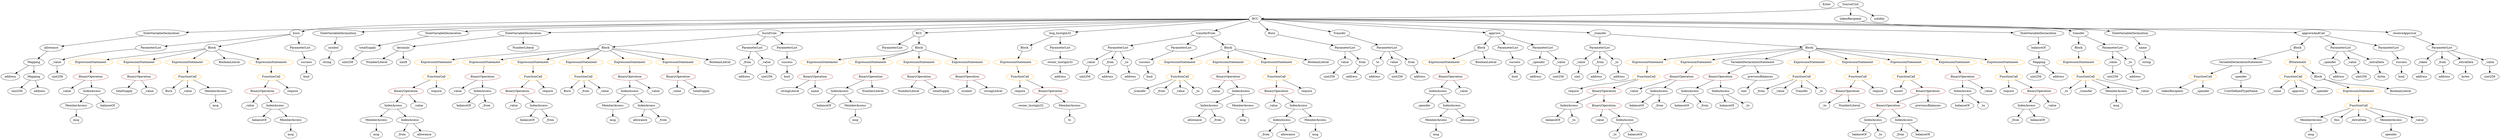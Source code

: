 strict digraph {
	graph [bb="0,0,10481,684"];
	node [label="\N"];
	Enter	[height=0.5,
		pos="7592.6,666",
		width=0.83628];
	IndexAccess_Unnamed_1	[color=black,
		height=0.5,
		label=IndexAccess,
		pos="8452.6,162",
		width=1.6402];
	Identifier__from	[color=black,
		height=0.5,
		label=_from,
		pos="8402.6,90",
		width=0.93331];
	IndexAccess_Unnamed_1 -> Identifier__from	[pos="e,8414.2,107.31 8440.5,144.05 8434.6,135.77 8427.3,125.62 8420.7,116.42"];
	Identifier_balanceOf_1	[color=black,
		height=0.5,
		label=balanceOf,
		pos="8502.6,90",
		width=1.3491];
	IndexAccess_Unnamed_1 -> Identifier_balanceOf_1	[pos="e,8490.6,107.79 8464.7,144.05 8470.5,135.97 8477.5,126.12 8483.9,117.11"];
	ElementaryTypeName_bool_1	[color=black,
		height=0.5,
		label=bool,
		pos="6274.6,306",
		width=0.76697];
	VariableDeclaration_decimals	[color=black,
		height=0.5,
		label=decimals,
		pos="1662.6,450",
		width=1.1967];
	NumberLiteral_Unnamed	[color=black,
		height=0.5,
		label=NumberLiteral,
		pos="1552.6,378",
		width=1.765];
	VariableDeclaration_decimals -> NumberLiteral_Unnamed	[pos="e,1577.5,394.87 1639.5,434.33 1624.4,424.67 1604.2,411.87 1587.2,401"];
	ElementaryTypeName_uint8	[color=black,
		height=0.5,
		label=uint8,
		pos="1662.6,378",
		width=0.7947];
	VariableDeclaration_decimals -> ElementaryTypeName_uint8	[pos="e,1662.6,396.1 1662.6,431.7 1662.6,424.41 1662.6,415.73 1662.6,407.54"];
	Identifier_require_2	[color=black,
		height=0.5,
		label=require,
		pos="6495.6,234",
		width=1.0026];
	Identifier__from_4	[color=black,
		height=0.5,
		label=_from,
		pos="7923.6,18",
		width=0.93331];
	stringLiteral_Unnamed	[color=black,
		height=0.5,
		label=stringLiteral,
		pos="3240.6,234",
		width=1.5016];
	ParameterList_Unnamed_13	[color=black,
		height=0.5,
		label=ParameterList,
		pos="644.59,450",
		width=1.7095];
	Parameter__value_6	[color=black,
		height=0.5,
		label=_value,
		pos="237.59,378",
		width=0.96103];
	ParameterList_Unnamed_13 -> Parameter__value_6	[pos="e,263.8,390.23 585.63,444.47 513.13,437.98 386.77,423.62 281.59,396 279.3,395.4 276.96,394.72 274.63,393.98"];
	BinaryOperation_Unnamed_21	[color=brown,
		height=0.5,
		label=BinaryOperation,
		pos="1617.6,234",
		width=1.9867];
	IndexAccess_Unnamed_19	[color=black,
		height=0.5,
		label=IndexAccess,
		pos="1541.6,162",
		width=1.6402];
	BinaryOperation_Unnamed_21 -> IndexAccess_Unnamed_19	[pos="e,1559.5,179.47 1599.6,216.41 1590.1,207.69 1578.3,196.85 1567.9,187.21"];
	Identifier__value_17	[color=black,
		height=0.5,
		label=_value,
		pos="1653.6,162",
		width=0.96103];
	BinaryOperation_Unnamed_21 -> Identifier__value_17	[pos="e,1645,179.62 1626.5,215.7 1630.5,207.87 1635.4,198.44 1639.8,189.73"];
	ElementaryTypeName_address_1	[color=black,
		height=0.5,
		label=address,
		pos="10146,306",
		width=1.0996];
	VariableDeclaration_allowance	[color=black,
		height=0.5,
		label=allowance,
		pos="323.59,450",
		width=1.3076];
	Mapping_Unnamed_1	[color=black,
		height=0.5,
		label=Mapping,
		pos="140.59,378",
		width=1.2105];
	VariableDeclaration_allowance -> Mapping_Unnamed_1	[pos="e,171.95,391 291.29,436.65 261.05,425.08 215.7,407.73 182.65,395.09"];
	Block_Unnamed_9	[color=black,
		height=0.5,
		label=Block,
		pos="2531.6,450",
		width=0.90558];
	ExpressionStatement_Unnamed_23	[color=orange,
		height=0.5,
		label=ExpressionStatement,
		pos="1797.6,378",
		width=2.458];
	Block_Unnamed_9 -> ExpressionStatement_Unnamed_23	[pos="e,1861,390.95 2500.2,444.49 2473.3,440.74 2433.4,435.47 2398.6,432 2175.6,409.78 2118.1,423.19 1895.6,396 1888,395.07 1880,393.95 \
1872.1,392.73"];
	ExpressionStatement_Unnamed_24	[color=orange,
		height=0.5,
		label=ExpressionStatement,
		pos="1992.6,378",
		width=2.458];
	Block_Unnamed_9 -> ExpressionStatement_Unnamed_24	[pos="e,2057.1,390.71 2499.9,444.85 2473,441.35 2433.2,436.24 2398.6,432 2261.8,415.26 2227,415.79 2090.6,396 2083.4,394.95 2075.9,393.79 \
2068.4,392.58"];
	ExpressionStatement_Unnamed_22	[color=orange,
		height=0.5,
		label=ExpressionStatement,
		pos="2187.6,378",
		width=2.458];
	Block_Unnamed_9 -> ExpressionStatement_Unnamed_22	[pos="e,2248.5,391.4 2501.4,442.85 2447.7,431.93 2334.5,408.89 2259.7,393.68"];
	ExpressionStatement_Unnamed_27	[color=orange,
		height=0.5,
		label=ExpressionStatement,
		pos="2382.6,378",
		width=2.458];
	Block_Unnamed_9 -> ExpressionStatement_Unnamed_27	[pos="e,2416.6,394.97 2507.3,437.6 2485.5,427.37 2453.1,412.11 2426.7,399.73"];
	ExpressionStatement_Unnamed_25	[color=orange,
		height=0.5,
		label=ExpressionStatement,
		pos="2577.6,378",
		width=2.458];
	Block_Unnamed_9 -> ExpressionStatement_Unnamed_25	[pos="e,2566.3,396.12 2542.3,432.76 2547.6,424.7 2554.1,414.74 2560.1,405.6"];
	ExpressionStatement_Unnamed_26	[color=orange,
		height=0.5,
		label=ExpressionStatement,
		pos="2772.6,378",
		width=2.458];
	Block_Unnamed_9 -> ExpressionStatement_Unnamed_26	[pos="e,2723.1,393.36 2560.2,440.7 2597.4,429.88 2663.5,410.68 2712.1,396.56"];
	BooleanLiteral_Unnamed_4	[color=black,
		height=0.5,
		label=BooleanLiteral,
		pos="2943.6,378",
		width=1.7788];
	Block_Unnamed_9 -> BooleanLiteral_Unnamed_4	[pos="e,2895.9,390.47 2562.9,444.83 2622.8,436.72 2757.3,417.67 2869.6,396 2874.5,395.05 2879.6,394 2884.8,392.91"];
	Identifier_name	[color=black,
		height=0.5,
		label=name,
		pos="3342.6,234",
		width=0.83628];
	UserDefinedTypeName_Unnamed	[color=black,
		height=0.5,
		label=UserDefinedTypeName,
		pos="9376.6,234",
		width=2.7214];
	ExpressionStatement_Unnamed_19	[color=orange,
		height=0.5,
		label=ExpressionStatement,
		pos="378.59,378",
		width=2.458];
	BinaryOperation_Unnamed_18	[color=brown,
		height=0.5,
		label=BinaryOperation,
		pos="376.59,306",
		width=1.9867];
	ExpressionStatement_Unnamed_19 -> BinaryOperation_Unnamed_18	[pos="e,377.08,324.1 378.09,359.7 377.88,352.41 377.64,343.73 377.4,335.54"];
	ExpressionStatement_Unnamed_6	[color=orange,
		height=0.5,
		label=ExpressionStatement,
		pos="6860.6,378",
		width=2.458];
	FunctionCall_Unnamed_2	[color=orange,
		height=0.5,
		label=FunctionCall,
		pos="6839.6,306",
		width=1.6125];
	ExpressionStatement_Unnamed_6 -> FunctionCall_Unnamed_2	[pos="e,6844.7,324.1 6855.4,359.7 6853.2,352.24 6850.5,343.32 6848,334.97"];
	Identifier_allowance_1	[color=black,
		height=0.5,
		label=allowance,
		pos="4911.6,90",
		width=1.3076];
	BinaryOperation_Unnamed_8	[color=brown,
		height=0.5,
		label=BinaryOperation,
		pos="7148.6,306",
		width=1.9867];
	IndexAccess_Unnamed_4	[color=black,
		height=0.5,
		label=IndexAccess,
		pos="6994.6,234",
		width=1.6402];
	BinaryOperation_Unnamed_8 -> IndexAccess_Unnamed_4	[pos="e,7026.6,249.56 7115.2,289.81 7092.2,279.36 7061.5,265.4 7036.8,254.18"];
	IndexAccess_Unnamed_5	[color=black,
		height=0.5,
		label=IndexAccess,
		pos="7130.6,234",
		width=1.6402];
	BinaryOperation_Unnamed_8 -> IndexAccess_Unnamed_5	[pos="e,7135,252.1 7144.1,287.7 7142.2,280.32 7140,271.52 7137.9,263.25"];
	MemberAccess_Unnamed_11	[color=black,
		height=0.5,
		label=MemberAccess,
		pos="1413.6,90",
		width=1.9174];
	IndexAccess_Unnamed_19 -> MemberAccess_Unnamed_11	[pos="e,1442.2,106.64 1513.8,145.81 1495.8,135.95 1472,122.96 1452.2,112.1"];
	IndexAccess_Unnamed_20	[color=black,
		height=0.5,
		label=IndexAccess,
		pos="1559.6,90",
		width=1.6402];
	IndexAccess_Unnamed_19 -> IndexAccess_Unnamed_20	[pos="e,1555.2,108.1 1546,143.7 1547.9,136.32 1550.2,127.52 1552.3,119.25"];
	BinaryOperation_Unnamed_10	[color=brown,
		height=0.5,
		label=BinaryOperation,
		pos="8181.6,306",
		width=1.9867];
	IndexAccess_Unnamed_7	[color=black,
		height=0.5,
		label=IndexAccess,
		pos="8181.6,234",
		width=1.6402];
	BinaryOperation_Unnamed_10 -> IndexAccess_Unnamed_7	[pos="e,8181.6,252.1 8181.6,287.7 8181.6,280.41 8181.6,271.73 8181.6,263.54"];
	Identifier__value_3	[color=black,
		height=0.5,
		label=_value,
		pos="8293.6,234",
		width=0.96103];
	BinaryOperation_Unnamed_10 -> Identifier__value_3	[pos="e,8272.3,248.33 8207.6,288.76 8224,278.5 8245.3,265.18 8262.6,254.37"];
	Parameter_success_3	[color=black,
		height=0.5,
		label=success,
		pos="1257.6,378",
		width=1.1135];
	ElementaryTypeName_bool_3	[color=black,
		height=0.5,
		label=bool,
		pos="1257.6,306",
		width=0.76697];
	Parameter_success_3 -> ElementaryTypeName_bool_3	[pos="e,1257.6,324.1 1257.6,359.7 1257.6,352.41 1257.6,343.73 1257.6,335.54"];
	Block_Unnamed_3	[color=black,
		height=0.5,
		label=Block,
		pos="4200.6,450",
		width=0.90558];
	ExpressionStatement_Unnamed_12	[color=orange,
		height=0.5,
		label=ExpressionStatement,
		pos="4165.6,378",
		width=2.458];
	Block_Unnamed_3 -> ExpressionStatement_Unnamed_12	[pos="e,4174.1,395.96 4192.3,432.41 4188.4,424.59 4183.6,415.06 4179.2,406.23"];
	ParameterList_Unnamed_2	[color=black,
		height=0.5,
		label=ParameterList,
		pos="5545.6,450",
		width=1.7095];
	VariableDeclaration_value_1	[color=black,
		height=0.5,
		label=value,
		pos="5545.6,378",
		width=0.82242];
	ParameterList_Unnamed_2 -> VariableDeclaration_value_1	[pos="e,5545.6,396.1 5545.6,431.7 5545.6,424.41 5545.6,415.73 5545.6,407.54"];
	VariableDeclaration_from_1	[color=black,
		height=0.5,
		label=from,
		pos="5621.6,378",
		width=0.7947];
	ParameterList_Unnamed_2 -> VariableDeclaration_from_1	[pos="e,5606,393.34 5563.6,432.41 5573.8,423.03 5586.6,411.19 5597.7,401.04"];
	Identifier__to_1	[color=black,
		height=0.5,
		label=_to,
		pos="6668.6,18",
		width=0.75];
	BinaryOperation_Unnamed_14	[color=brown,
		height=0.5,
		label=BinaryOperation,
		pos="5268.6,234",
		width=1.9867];
	Identifier__value_6	[color=black,
		height=0.5,
		label=_value,
		pos="5255.6,162",
		width=0.96103];
	BinaryOperation_Unnamed_14 -> Identifier__value_6	[pos="e,5258.8,180.1 5265.4,215.7 5264,208.32 5262.4,199.52 5260.8,191.25"];
	IndexAccess_Unnamed_10	[color=black,
		height=0.5,
		label=IndexAccess,
		pos="5367.6,162",
		width=1.6402];
	BinaryOperation_Unnamed_14 -> IndexAccess_Unnamed_10	[pos="e,5344.9,179.07 5291.8,216.59 5304.9,207.31 5321.5,195.57 5335.8,185.44"];
	MemberAccess_Unnamed_7	[color=black,
		height=0.5,
		label=MemberAccess,
		pos="9667.6,90",
		width=1.9174];
	Identifier_msg_5	[color=black,
		height=0.5,
		label=msg,
		pos="9667.6,18",
		width=0.75];
	MemberAccess_Unnamed_7 -> Identifier_msg_5	[pos="e,9667.6,36.104 9667.6,71.697 9667.6,64.407 9667.6,55.726 9667.6,47.536"];
	NumberLiteral_Unnamed_1	[color=black,
		height=0.5,
		label=NumberLiteral,
		pos="2325.6,450",
		width=1.765];
	ElementaryTypeName_uint256_5	[color=black,
		height=0.5,
		label=uint256,
		pos="5493.6,306",
		width=1.0442];
	VariableDeclaration_value_1 -> ElementaryTypeName_uint256_5	[pos="e,5505.7,323.31 5533.8,361.12 5527.5,352.64 5519.6,342.02 5512.5,332.43"];
	Identifier_msg	[color=black,
		height=0.5,
		label=msg,
		pos="3517.6,90",
		width=0.75];
	ElementaryTypeName_string	[color=black,
		height=0.5,
		label=string,
		pos="8967.6,378",
		width=0.864];
	Parameter__value_1	[color=black,
		height=0.5,
		label=_value,
		pos="6562.6,378",
		width=0.96103];
	ElementaryTypeName_uint	[color=black,
		height=0.5,
		label=uint,
		pos="6541.6,306",
		width=0.75];
	Parameter__value_1 -> ElementaryTypeName_uint	[pos="e,6546.6,323.79 6557.5,360.05 6555.2,352.4 6552.4,343.16 6549.9,334.56"];
	ElementaryTypeName_bool_4	[color=black,
		height=0.5,
		label=bool,
		pos="3235.6,306",
		width=0.76697];
	FunctionCall_Unnamed_8	[color=orange,
		height=0.5,
		label=FunctionCall,
		pos="4847.6,306",
		width=1.6125];
	Identifier__transfer_1	[color=black,
		height=0.5,
		label=_transfer,
		pos="4666.6,234",
		width=1.2105];
	FunctionCall_Unnamed_8 -> Identifier__transfer_1	[pos="e,4697.6,246.99 4812.3,291.34 4782.4,279.81 4739.7,263.28 4708.2,251.1"];
	Identifier__from_7	[color=black,
		height=0.5,
		label=_from,
		pos="4761.6,234",
		width=0.93331];
	FunctionCall_Unnamed_8 -> Identifier__from_7	[pos="e,4779.4,249.48 4827.6,288.76 4815.9,279.21 4800.9,267.01 4788.2,256.64"];
	Identifier__value_8	[color=black,
		height=0.5,
		label=_value,
		pos="4847.6,234",
		width=0.96103];
	FunctionCall_Unnamed_8 -> Identifier__value_8	[pos="e,4847.6,252.1 4847.6,287.7 4847.6,280.41 4847.6,271.73 4847.6,263.54"];
	Identifier__to_8	[color=black,
		height=0.5,
		label=_to,
		pos="4927.6,234",
		width=0.75];
	FunctionCall_Unnamed_8 -> Identifier__to_8	[pos="e,4911.6,249.02 4866.1,288.76 4877.1,279.17 4891.1,266.91 4903,256.52"];
	ParameterList_Unnamed_4	[color=black,
		height=0.5,
		label=ParameterList,
		pos="6648.6,450",
		width=1.7095];
	ParameterList_Unnamed_4 -> Parameter__value_1	[pos="e,6580.7,393.72 6628.6,432.76 6617,423.27 6602.1,411.17 6589.4,400.85"];
	Parameter__from_1	[color=black,
		height=0.5,
		label=_from,
		pos="6648.6,378",
		width=0.93331];
	ParameterList_Unnamed_4 -> Parameter__from_1	[pos="e,6648.6,396.1 6648.6,431.7 6648.6,424.41 6648.6,415.73 6648.6,407.54"];
	Parameter__to	[color=black,
		height=0.5,
		label=_to,
		pos="6727.6,378",
		width=0.75];
	ParameterList_Unnamed_4 -> Parameter__to	[pos="e,6711.9,392.88 6667.3,432.41 6678.1,422.81 6691.9,410.63 6703.5,400.32"];
	ParameterList_Unnamed_7	[color=black,
		height=0.5,
		label=ParameterList,
		pos="4572.6,450",
		width=1.7095];
	Parameter__value_3	[color=black,
		height=0.5,
		label=_value,
		pos="4475.6,378",
		width=0.96103];
	ParameterList_Unnamed_7 -> Parameter__value_3	[pos="e,4495.3,393.25 4550.1,432.76 4536.5,422.96 4519,410.36 4504.4,399.83"];
	Parameter__from_2	[color=black,
		height=0.5,
		label=_from,
		pos="4561.6,378",
		width=0.93331];
	ParameterList_Unnamed_7 -> Parameter__from_2	[pos="e,4564.3,396.1 4569.9,431.7 4568.7,424.32 4567.3,415.52 4566,407.25"];
	Parameter__to_2	[color=black,
		height=0.5,
		label=_to,
		pos="4640.6,378",
		width=0.75];
	ParameterList_Unnamed_7 -> Parameter__to_2	[pos="e,4626.4,393.57 4588.7,432.41 4597.7,423.19 4608.9,411.58 4618.7,401.54"];
	ElementaryTypeName_address_3	[color=black,
		height=0.5,
		label=address,
		pos="39.587,306",
		width=1.0996];
	ExpressionStatement_Unnamed_15	[color=orange,
		height=0.5,
		label=ExpressionStatement,
		pos="4872.6,378",
		width=2.458];
	ExpressionStatement_Unnamed_15 -> FunctionCall_Unnamed_8	[pos="e,4853.7,324.1 4866.4,359.7 4863.7,352.15 4860.5,343.12 4857.5,334.68"];
	Identifier__value	[color=black,
		height=0.5,
		label=_value,
		pos="8564.6,162",
		width=0.96103];
	Parameter_success	[color=black,
		height=0.5,
		label=success,
		pos="4725.6,378",
		width=1.1135];
	ElementaryTypeName_bool	[color=black,
		height=0.5,
		label=bool,
		pos="4737.6,306",
		width=0.76697];
	Parameter_success -> ElementaryTypeName_bool	[pos="e,4734.7,324.1 4728.6,359.7 4729.8,352.32 4731.3,343.52 4732.7,335.25"];
	Identifier__value_7	[color=black,
		height=0.5,
		label=_value,
		pos="5007.6,234",
		width=0.96103];
	FunctionCall_Unnamed_10	[color=orange,
		height=0.5,
		label=FunctionCall,
		pos="9584.6,306",
		width=1.6125];
	Identifier__value_10	[color=black,
		height=0.5,
		label=_value,
		pos="9527.6,234",
		width=0.96103];
	FunctionCall_Unnamed_10 -> Identifier__value_10	[pos="e,9540.5,250.83 9570.8,288.05 9563.9,279.56 9555.4,269.11 9547.7,259.73"];
	Identifier_approve	[color=black,
		height=0.5,
		label=approve,
		pos="9621.6,234",
		width=1.1412];
	FunctionCall_Unnamed_10 -> Identifier_approve	[pos="e,9612.7,251.79 9593.5,288.05 9597.7,280.14 9602.8,270.54 9607.5,261.69"];
	Identifier__spender_2	[color=black,
		height=0.5,
		label=_spender,
		pos="9725.6,234",
		width=1.2521];
	FunctionCall_Unnamed_10 -> Identifier__spender_2	[pos="e,9698.1,248.64 9614.5,290.15 9635.9,279.51 9665,265.08 9688,253.65"];
	ExpressionStatement_Unnamed_7	[color=orange,
		height=0.5,
		label=ExpressionStatement,
		pos="7055.6,378",
		width=2.458];
	BinaryOperation_Unnamed_9	[color=brown,
		height=0.5,
		label=BinaryOperation,
		pos="6987.6,306",
		width=1.9867];
	ExpressionStatement_Unnamed_7 -> BinaryOperation_Unnamed_9	[pos="e,7003.9,323.79 7039.1,360.05 7030.9,351.63 7020.9,341.28 7011.8,331.97"];
	FunctionCall_Unnamed_15	[color=orange,
		height=0.5,
		label=FunctionCall,
		pos="1743.6,306",
		width=1.6125];
	FunctionCall_Unnamed_15 -> BinaryOperation_Unnamed_21	[pos="e,1646.2,250.89 1716.2,289.81 1698.7,280.06 1675.7,267.26 1656.2,256.48"];
	Identifier_require_7	[color=black,
		height=0.5,
		label=require,
		pos="1743.6,234",
		width=1.0026];
	FunctionCall_Unnamed_15 -> Identifier_require_7	[pos="e,1743.6,252.1 1743.6,287.7 1743.6,280.41 1743.6,271.73 1743.6,263.54"];
	ElementaryTypeName_uint_1	[color=black,
		height=0.5,
		label=uint,
		pos="7234.6,234",
		width=0.75];
	ElementaryTypeName_uint256_2	[color=black,
		height=0.5,
		label=uint256,
		pos="8470.6,306",
		width=1.0442];
	VariableDeclarationStatement_Unnamed	[color=black,
		height=0.5,
		label=VariableDeclarationStatement,
		pos="7281.6,378",
		width=3.3174];
	VariableDeclarationStatement_Unnamed -> BinaryOperation_Unnamed_8	[pos="e,7178.4,322.67 7249.7,360.23 7231.4,350.56 7208.1,338.32 7188.5,328.01"];
	VariableDeclaration_previousBalances	[color=black,
		height=0.5,
		label=previousBalances,
		pos="7313.6,306",
		width=2.0976];
	VariableDeclarationStatement_Unnamed -> VariableDeclaration_previousBalances	[pos="e,7305.8,324.1 7289.5,359.7 7293,352.07 7297.2,342.92 7301.1,334.4"];
	Identifier__from_9	[color=black,
		height=0.5,
		label=_from,
		pos="1525.6,18",
		width=0.93331];
	ExpressionStatement_Unnamed_9	[color=orange,
		height=0.5,
		label=ExpressionStatement,
		pos="7507.6,378",
		width=2.458];
	FunctionCall_Unnamed_3	[color=orange,
		height=0.5,
		label=FunctionCall,
		pos="7494.6,306",
		width=1.6125];
	ExpressionStatement_Unnamed_9 -> FunctionCall_Unnamed_3	[pos="e,7497.8,324.1 7504.4,359.7 7503,352.32 7501.4,343.52 7499.8,335.25"];
	ParameterList_Unnamed_3	[color=black,
		height=0.5,
		label=ParameterList,
		pos="3663.6,450",
		width=1.7095];
	FunctionCall_Unnamed_2 -> Identifier_require_2	[pos="e,6522.4,246.17 6796.8,293.51 6788.8,291.54 6780.5,289.61 6772.6,288 6670.3,267.15 6641.5,278.58 6540.6,252 6538.2,251.36 6535.7,\
250.64 6533.2,249.86"];
	BinaryOperation_Unnamed_6	[color=brown,
		height=0.5,
		label=BinaryOperation,
		pos="6621.6,234",
		width=1.9867];
	FunctionCall_Unnamed_2 -> BinaryOperation_Unnamed_6	[pos="e,6664.6,248.81 6800.4,292.4 6765.4,281.18 6713.9,264.65 6675.2,252.21"];
	Identifier_balanceOf_4	[color=black,
		height=0.5,
		label=balanceOf,
		pos="6959.6,162",
		width=1.3491];
	IndexAccess_Unnamed_4 -> Identifier_balanceOf_4	[pos="e,6968.1,180.1 6985.9,215.7 6982.1,208.07 6977.5,198.92 6973.3,190.4"];
	Identifier__from_1	[color=black,
		height=0.5,
		label=_from,
		pos="7059.6,162",
		width=0.93331];
	IndexAccess_Unnamed_4 -> Identifier__from_1	[pos="e,7045.2,178.51 7010,216.41 7018.2,207.53 7028.5,196.44 7037.6,186.67"];
	Identifier_require_3	[color=black,
		height=0.5,
		label=require,
		pos="4197.6,234",
		width=1.0026];
	Identifier_allowance_4	[color=black,
		height=0.5,
		label=allowance,
		pos="2626.6,90",
		width=1.3076];
	Identifier__spender	[color=black,
		height=0.5,
		label=_spender,
		pos="5887.6,162",
		width=1.2521];
	Identifier__value_20	[color=black,
		height=0.5,
		label=_value,
		pos="2779.6,234",
		width=0.96103];
	ElementaryTypeName_bytes	[color=black,
		height=0.5,
		label=bytes,
		pos="10341,306",
		width=0.85014];
	VariableDeclaration_symbol	[color=black,
		height=0.5,
		label=symbol,
		pos="1377.6,450",
		width=1.0581];
	ElementaryTypeName_string_1	[color=black,
		height=0.5,
		label=string,
		pos="1346.6,378",
		width=0.864];
	VariableDeclaration_symbol -> ElementaryTypeName_string_1	[pos="e,1354,395.79 1370.1,432.05 1366.7,424.32 1362.5,414.96 1358.7,406.27"];
	ExpressionStatement_Unnamed_23 -> FunctionCall_Unnamed_15	[pos="e,1756.5,323.79 1784.5,360.05 1778.2,351.89 1770.5,341.91 1763.5,332.82"];
	VariableDeclarationStatement_Unnamed_1	[color=black,
		height=0.5,
		label=VariableDeclarationStatement,
		pos="9376.6,378",
		width=3.3174];
	FunctionCall_Unnamed_9	[color=orange,
		height=0.5,
		label=FunctionCall,
		pos="9215.6,306",
		width=1.6125];
	VariableDeclarationStatement_Unnamed_1 -> FunctionCall_Unnamed_9	[pos="e,9248.5,321.29 9338.8,360.59 9314.8,350.16 9283.7,336.62 9258.8,325.77"];
	VariableDeclaration_spender	[color=black,
		height=0.5,
		label=spender,
		pos="9376.6,306",
		width=1.1135];
	VariableDeclarationStatement_Unnamed_1 -> VariableDeclaration_spender	[pos="e,9376.6,324.1 9376.6,359.7 9376.6,352.41 9376.6,343.73 9376.6,335.54"];
	Parameter_success_4	[color=black,
		height=0.5,
		label=success,
		pos="3238.6,378",
		width=1.1135];
	Parameter_success_4 -> ElementaryTypeName_bool_4	[pos="e,3236.3,324.1 3237.8,359.7 3237.5,352.41 3237.2,343.73 3236.8,335.54"];
	Identifier_allowance_3	[color=black,
		height=0.5,
		label=allowance,
		pos="1624.6,18",
		width=1.3076];
	Block_Unnamed	[color=black,
		height=0.5,
		label=Block,
		pos="3775.6,450",
		width=0.90558];
	ExpressionStatement_Unnamed_2	[color=orange,
		height=0.5,
		label=ExpressionStatement,
		pos="3385.6,378",
		width=2.458];
	Block_Unnamed -> ExpressionStatement_Unnamed_2	[pos="e,3450.6,390.56 3751.2,437.73 3745.8,435.57 3740.1,433.51 3734.6,432 3625.9,402.18 3594.9,413.63 3483.6,396 3476.5,394.88 3469.1,\
393.67 3461.8,392.44"];
	ExpressionStatement_Unnamed_1	[color=orange,
		height=0.5,
		label=ExpressionStatement,
		pos="3580.6,378",
		width=2.458];
	Block_Unnamed -> ExpressionStatement_Unnamed_1	[pos="e,3626,393.81 3750.5,438.32 3745.3,436.17 3739.8,433.97 3734.6,432 3702.5,419.83 3666.2,407.27 3636.9,397.44"];
	ExpressionStatement_Unnamed	[color=orange,
		height=0.5,
		label=ExpressionStatement,
		pos="3775.6,378",
		width=2.458];
	Block_Unnamed -> ExpressionStatement_Unnamed	[pos="e,3775.6,396.1 3775.6,431.7 3775.6,424.41 3775.6,415.73 3775.6,407.54"];
	ExpressionStatement_Unnamed_3	[color=orange,
		height=0.5,
		label=ExpressionStatement,
		pos="3970.6,378",
		width=2.458];
	Block_Unnamed -> ExpressionStatement_Unnamed_3	[pos="e,3928.1,394.24 3802.3,439.41 3831.8,428.81 3880.1,411.47 3917.4,398.08"];
	ElementaryTypeName_uint256_8	[color=black,
		height=0.5,
		label=uint256,
		pos="6458.6,306",
		width=1.0442];
	ElementaryTypeName_address_13	[color=black,
		height=0.5,
		label=address,
		pos="4652.6,306",
		width=1.0996];
	ElementaryTypeName_uint256_7	[color=black,
		height=0.5,
		label=uint256,
		pos="4460.6,306",
		width=1.0442];
	Parameter__value_3 -> ElementaryTypeName_uint256_7	[pos="e,4464.3,324.1 4471.9,359.7 4470.3,352.32 4468.4,343.52 4466.6,335.25"];
	Identifier_balanceOf_8	[color=black,
		height=0.5,
		label=balanceOf,
		pos="8023.6,18",
		width=1.3491];
	IndexAccess_Unnamed_14	[color=black,
		height=0.5,
		label=IndexAccess,
		pos="5948.6,234",
		width=1.6402];
	IndexAccess_Unnamed_14 -> Identifier__spender	[pos="e,5901.9,179.47 5934.1,216.41 5926.8,207.95 5917.6,197.49 5909.4,188.08"];
	IndexAccess_Unnamed_15	[color=black,
		height=0.5,
		label=IndexAccess,
		pos="6009.6,162",
		width=1.6402];
	IndexAccess_Unnamed_14 -> IndexAccess_Unnamed_15	[pos="e,5995.2,179.47 5963,216.41 5970.4,207.95 5979.5,197.49 5987.7,188.08"];
	Identifier_symbol	[color=black,
		height=0.5,
		label=symbol,
		pos="3979.6,234",
		width=1.0581];
	Identifier_Burn	[color=black,
		height=0.5,
		label=Burn,
		pos="693.59,234",
		width=0.7947];
	BinaryOperation_Unnamed_4	[color=brown,
		height=0.5,
		label=BinaryOperation,
		pos="7698.6,234",
		width=1.9867];
	Identifier__to	[color=black,
		height=0.5,
		label=_to,
		pos="7596.6,162",
		width=0.75];
	BinaryOperation_Unnamed_4 -> Identifier__to	[pos="e,7614.9,175.59 7674.7,216.59 7659.6,206.21 7640,192.77 7624.2,181.94"];
	NumberLiteral_Unnamed_4	[color=black,
		height=0.5,
		label=NumberLiteral,
		pos="7705.6,162",
		width=1.765];
	BinaryOperation_Unnamed_4 -> NumberLiteral_Unnamed_4	[pos="e,7703.9,180.1 7700.3,215.7 7701,208.41 7701.9,199.73 7702.7,191.54"];
	Identifier_Burn_1	[color=black,
		height=0.5,
		label=Burn,
		pos="2302.6,234",
		width=0.7947];
	IndexAccess_Unnamed_13	[color=black,
		height=0.5,
		label=IndexAccess,
		pos="4976.6,162",
		width=1.6402];
	IndexAccess_Unnamed_13 -> Identifier_allowance_1	[pos="e,4926.9,107.47 4961.2,144.41 4953.2,135.87 4943.4,125.28 4934.6,115.79"];
	Identifier__from_6	[color=black,
		height=0.5,
		label=_from,
		pos="5010.6,90",
		width=0.93331];
	IndexAccess_Unnamed_13 -> Identifier__from_6	[pos="e,5002.5,107.62 4985,143.7 4988.8,135.87 4993.4,126.44 4997.6,117.73"];
	NumberLiteral_Unnamed_2	[color=black,
		height=0.5,
		label=NumberLiteral,
		pos="3735.6,234",
		width=1.765];
	Parameter__value_2	[color=black,
		height=0.5,
		label=_value,
		pos="8811.6,378",
		width=0.96103];
	ElementaryTypeName_uint256_6	[color=black,
		height=0.5,
		label=uint256,
		pos="8811.6,306",
		width=1.0442];
	Parameter__value_2 -> ElementaryTypeName_uint256_6	[pos="e,8811.6,324.1 8811.6,359.7 8811.6,352.41 8811.6,343.73 8811.6,335.54"];
	Identifier__to_7	[color=black,
		height=0.5,
		label=_to,
		pos="8625.6,234",
		width=0.75];
	Identifier_balanceOf_7	[color=black,
		height=0.5,
		label=balanceOf,
		pos="8179.6,162",
		width=1.3491];
	IndexAccess_Unnamed_7 -> Identifier_balanceOf_7	[pos="e,8180.1,180.1 8181.1,215.7 8180.9,208.41 8180.6,199.73 8180.4,191.54"];
	Identifier__to_4	[color=black,
		height=0.5,
		label=_to,
		pos="8273.6,162",
		width=0.75];
	IndexAccess_Unnamed_7 -> Identifier__to_4	[pos="e,8256.4,176.1 8202.9,216.76 8216.1,206.72 8233.2,193.76 8247.2,183.07"];
	Identifier__from_3	[color=black,
		height=0.5,
		label=_from,
		pos="7313.6,234",
		width=0.93331];
	VariableDeclaration_to	[color=black,
		height=0.5,
		label=to,
		pos="5695.6,378",
		width=0.75];
	ElementaryTypeName_address_6	[color=black,
		height=0.5,
		label=address,
		pos="5685.6,306",
		width=1.0996];
	VariableDeclaration_to -> ElementaryTypeName_address_6	[pos="e,5688,324.1 5693.1,359.7 5692.1,352.32 5690.8,343.52 5689.6,335.25"];
	BinaryOperation_Unnamed	[color=brown,
		height=0.5,
		label=BinaryOperation,
		pos="3775.6,306",
		width=1.9867];
	BinaryOperation_Unnamed -> NumberLiteral_Unnamed_2	[pos="e,3745.4,252.1 3765.7,287.7 3761.2,279.9 3755.9,270.51 3750.9,261.83"];
	Identifier_totalSupply	[color=black,
		height=0.5,
		label=totalSupply,
		pos="3870.6,234",
		width=1.4739];
	BinaryOperation_Unnamed -> Identifier_totalSupply	[pos="e,3849,250.91 3797.6,288.76 3810.2,279.51 3826.1,267.77 3839.9,257.63"];
	Identifier_spender	[color=black,
		height=0.5,
		label=spender,
		pos="10016,18",
		width=1.1135];
	StateVariableDeclaration_Unnamed_5	[color=black,
		height=0.5,
		label=StateVariableDeclaration,
		pos="369.59,522",
		width=2.8184];
	StateVariableDeclaration_Unnamed_5 -> VariableDeclaration_allowance	[pos="e,334.51,467.62 358.22,503.7 352.96,495.7 346.6,486.02 340.77,477.15"];
	Identifier_assert	[color=black,
		height=0.5,
		label=assert,
		pos="7910.6,234",
		width=0.89172];
	Identifier_msg_7	[color=black,
		height=0.5,
		label=msg,
		pos="308.59,90",
		width=0.75];
	ExpressionStatement_Unnamed_20	[color=orange,
		height=0.5,
		label=ExpressionStatement,
		pos="573.59,378",
		width=2.458];
	BinaryOperation_Unnamed_19	[color=brown,
		height=0.5,
		label=BinaryOperation,
		pos="573.59,306",
		width=1.9867];
	ExpressionStatement_Unnamed_20 -> BinaryOperation_Unnamed_19	[pos="e,573.59,324.1 573.59,359.7 573.59,352.41 573.59,343.73 573.59,335.54"];
	ExpressionStatement_Unnamed_21	[color=orange,
		height=0.5,
		label=ExpressionStatement,
		pos="768.59,378",
		width=2.458];
	FunctionCall_Unnamed_13	[color=orange,
		height=0.5,
		label=FunctionCall,
		pos="770.59,306",
		width=1.6125];
	ExpressionStatement_Unnamed_21 -> FunctionCall_Unnamed_13	[pos="e,770.1,324.1 769.08,359.7 769.29,352.41 769.54,343.73 769.77,335.54"];
	Parameter__to_1	[color=black,
		height=0.5,
		label=_to,
		pos="8891.6,378",
		width=0.75];
	ElementaryTypeName_address_10	[color=black,
		height=0.5,
		label=address,
		pos="8906.6,306",
		width=1.0996];
	Parameter__to_1 -> ElementaryTypeName_address_10	[pos="e,8902.9,324.1 8895.3,359.7 8896.9,352.32 8898.8,343.52 8900.5,335.25"];
	BinaryOperation_Unnamed_20	[color=brown,
		height=0.5,
		label=BinaryOperation,
		pos="2093.6,234",
		width=1.9867];
	Identifier__value_16	[color=black,
		height=0.5,
		label=_value,
		pos="2062.6,162",
		width=0.96103];
	BinaryOperation_Unnamed_20 -> Identifier__value_16	[pos="e,2069.9,179.62 2085.9,215.7 2082.5,207.95 2078.4,198.64 2074.6,190.02"];
	IndexAccess_Unnamed_18	[color=black,
		height=0.5,
		label=IndexAccess,
		pos="2174.6,162",
		width=1.6402];
	BinaryOperation_Unnamed_20 -> IndexAccess_Unnamed_18	[pos="e,2155.5,179.47 2112.8,216.41 2123,207.61 2135.7,196.63 2146.9,186.92"];
	Identifier_this	[color=black,
		height=0.5,
		label=this,
		pos="9781.6,90",
		width=0.75];
	MemberAccess_Unnamed_9	[color=black,
		height=0.5,
		label=MemberAccess,
		pos="308.59,162",
		width=1.9174];
	MemberAccess_Unnamed_9 -> Identifier_msg_7	[pos="e,308.59,108.1 308.59,143.7 308.59,136.41 308.59,127.73 308.59,119.54"];
	BinaryOperation_Unnamed_22	[color=brown,
		height=0.5,
		label=BinaryOperation,
		pos="1944.6,306",
		width=1.9867];
	ExpressionStatement_Unnamed_24 -> BinaryOperation_Unnamed_22	[pos="e,1956.3,324.1 1980.7,359.7 1975.3,351.81 1968.8,342.3 1962.8,333.55"];
	Identifier__value_4	[color=black,
		height=0.5,
		label=_value,
		pos="7399.6,234",
		width=0.96103];
	IndexAccess_Unnamed_11	[color=black,
		height=0.5,
		label=IndexAccess,
		pos="5231.6,90",
		width=1.6402];
	Identifier__from_5	[color=black,
		height=0.5,
		label=_from,
		pos="5159.6,18",
		width=0.93331];
	IndexAccess_Unnamed_11 -> Identifier__from_5	[pos="e,5175.1,34.038 5214.5,72.411 5205.2,63.314 5193.4,51.898 5183.2,41.958"];
	Identifier_allowance	[color=black,
		height=0.5,
		label=allowance,
		pos="5258.6,18",
		width=1.3076];
	IndexAccess_Unnamed_11 -> Identifier_allowance	[pos="e,5252,36.104 5238.3,71.697 5241.2,64.152 5244.7,55.119 5247.9,46.68"];
	Identifier_balanceOf_2	[color=black,
		height=0.5,
		label=balanceOf,
		pos="6762.6,18",
		width=1.3491];
	Parameter__spender_1	[color=black,
		height=0.5,
		label=_spender,
		pos="9746.6,378",
		width=1.2521];
	ElementaryTypeName_address_15	[color=black,
		height=0.5,
		label=address,
		pos="9783.6,306",
		width=1.0996];
	Parameter__spender_1 -> ElementaryTypeName_address_15	[pos="e,9774.7,323.79 9755.5,360.05 9759.7,352.14 9764.8,342.54 9769.5,333.69"];
	MemberAccess_Unnamed_4	[color=black,
		height=0.5,
		label=MemberAccess,
		pos="5122.6,162",
		width=1.9174];
	Identifier_msg_3	[color=black,
		height=0.5,
		label=msg,
		pos="5122.6,90",
		width=0.75];
	MemberAccess_Unnamed_4 -> Identifier_msg_3	[pos="e,5122.6,108.1 5122.6,143.7 5122.6,136.41 5122.6,127.73 5122.6,119.54"];
	IndexAccess_Unnamed_9	[color=black,
		height=0.5,
		label=IndexAccess,
		pos="7801.6,90",
		width=1.6402];
	Identifier_balanceOf_9	[color=black,
		height=0.5,
		label=balanceOf,
		pos="7722.6,18",
		width=1.3491];
	IndexAccess_Unnamed_9 -> Identifier_balanceOf_9	[pos="e,7740.8,35.147 7783.3,72.765 7773.2,63.841 7760.5,52.608 7749.4,42.719"];
	Identifier__to_6	[color=black,
		height=0.5,
		label=_to,
		pos="7816.6,18",
		width=0.75];
	IndexAccess_Unnamed_9 -> Identifier__to_6	[pos="e,7812.9,36.104 7805.3,71.697 7806.9,64.322 7808.8,55.524 7810.5,47.25"];
	Identifier_msg_10	[color=black,
		height=0.5,
		label=msg,
		pos="2507.6,90",
		width=0.75];
	Identifier__value_12	[color=black,
		height=0.5,
		label=_value,
		pos="1065.6,162",
		width=0.96103];
	ExpressionStatement_Unnamed_4	[color=orange,
		height=0.5,
		label=ExpressionStatement,
		pos="7702.6,378",
		width=2.458];
	FunctionCall_Unnamed	[color=orange,
		height=0.5,
		label=FunctionCall,
		pos="7702.6,306",
		width=1.6125];
	ExpressionStatement_Unnamed_4 -> FunctionCall_Unnamed	[pos="e,7702.6,324.1 7702.6,359.7 7702.6,352.41 7702.6,343.73 7702.6,335.54"];
	Identifier__value_13	[color=black,
		height=0.5,
		label=_value,
		pos="264.59,234",
		width=0.96103];
	FunctionCall_Unnamed_6	[color=orange,
		height=0.5,
		label=FunctionCall,
		pos="4197.6,306",
		width=1.6125];
	FunctionCall_Unnamed_6 -> Identifier_require_3	[pos="e,4197.6,252.1 4197.6,287.7 4197.6,280.41 4197.6,271.73 4197.6,263.54"];
	BinaryOperation_Unnamed_13	[color=brown,
		height=0.5,
		label=BinaryOperation,
		pos="4323.6,234",
		width=1.9867];
	FunctionCall_Unnamed_6 -> BinaryOperation_Unnamed_13	[pos="e,4295,250.89 4224.9,289.81 4242.5,280.06 4265.5,267.26 4284.9,256.48"];
	Parameter__value_5	[color=black,
		height=0.5,
		label=_value,
		pos="9844.6,378",
		width=0.96103];
	ElementaryTypeName_uint256_9	[color=black,
		height=0.5,
		label=uint256,
		pos="9878.6,306",
		width=1.0442];
	Parameter__value_5 -> ElementaryTypeName_uint256_9	[pos="e,9870.4,323.79 9852.8,360.05 9856.6,352.23 9861.2,342.75 9865.5,333.98"];
	Identifier__from_12	[color=black,
		height=0.5,
		label=_from,
		pos="2382.6,234",
		width=0.93331];
	ElementaryTypeName_address_12	[color=black,
		height=0.5,
		label=address,
		pos="4555.6,306",
		width=1.0996];
	ExpressionStatement_Unnamed_10	[color=orange,
		height=0.5,
		label=ExpressionStatement,
		pos="7905.6,378",
		width=2.458];
	FunctionCall_Unnamed_4	[color=orange,
		height=0.5,
		label=FunctionCall,
		pos="7910.6,306",
		width=1.6125];
	ExpressionStatement_Unnamed_10 -> FunctionCall_Unnamed_4	[pos="e,7909.4,324.1 7906.8,359.7 7907.3,352.41 7908,343.73 7908.5,335.54"];
	ElementaryTypeName_uint256_11	[color=black,
		height=0.5,
		label=uint256,
		pos="3147.6,306",
		width=1.0442];
	Parameter__token	[color=black,
		height=0.5,
		label=_token,
		pos="10151,378",
		width=1.0026];
	Parameter__token -> ElementaryTypeName_address_1	[pos="e,10147,324.1 10149,359.7 10149,352.41 10148,343.73 10148,335.54"];
	ElementaryTypeName_address_8	[color=black,
		height=0.5,
		label=address,
		pos="6626.6,306",
		width=1.0996];
	Parameter__from_1 -> ElementaryTypeName_address_8	[pos="e,6632,324.28 6643.3,360.05 6640.9,352.6 6638.1,343.64 6635.5,335.22"];
	Block_Unnamed_5	[color=black,
		height=0.5,
		label=Block,
		pos="6138.6,450",
		width=0.90558];
	ExpressionStatement_Unnamed_16	[color=orange,
		height=0.5,
		label=ExpressionStatement,
		pos="5981.6,378",
		width=2.458];
	Block_Unnamed_5 -> ExpressionStatement_Unnamed_16	[pos="e,6017.1,394.86 6113.7,437.91 6090.6,427.62 6055.7,412.05 6027.6,399.5"];
	BooleanLiteral_Unnamed_1	[color=black,
		height=0.5,
		label=BooleanLiteral,
		pos="6152.6,378",
		width=1.7788];
	Block_Unnamed_5 -> BooleanLiteral_Unnamed_1	[pos="e,6149.2,396.1 6142,431.7 6143.5,424.32 6145.3,415.52 6146.9,407.25"];
	VariableDeclaration_previousBalances -> ElementaryTypeName_uint_1	[pos="e,7250.2,248.88 7294.9,288.41 7284,278.81 7270.3,266.63 7258.6,256.32"];
	FunctionCall_Unnamed_5	[color=orange,
		height=0.5,
		label=FunctionCall,
		pos="8697.6,306",
		width=1.6125];
	FunctionCall_Unnamed_5 -> Identifier__to_7	[pos="e,8640.1,249.11 8680.5,288.41 8670.9,279.06 8658.8,267.26 8648.4,257.13"];
	Identifier__transfer	[color=black,
		height=0.5,
		label=_transfer,
		pos="8714.6,234",
		width=1.2105];
	FunctionCall_Unnamed_5 -> Identifier__transfer	[pos="e,8710.4,252.1 8701.8,287.7 8703.6,280.32 8705.7,271.52 8707.7,263.25"];
	MemberAccess_Unnamed_1	[color=black,
		height=0.5,
		label=MemberAccess,
		pos="8845.6,234",
		width=1.9174];
	FunctionCall_Unnamed_5 -> MemberAccess_Unnamed_1	[pos="e,8813.3,250.26 8728.6,290.33 8750.2,280.09 8779.4,266.31 8803.2,255.07"];
	Identifier__value_5	[color=black,
		height=0.5,
		label=_value,
		pos="8967.6,234",
		width=0.96103];
	FunctionCall_Unnamed_5 -> Identifier__value_5	[pos="e,8941.3,245.88 8741.2,293.77 8748.9,291.81 8757,289.82 8764.6,288 8835,271.09 8854.3,273.11 8923.6,252 8925.9,251.31 8928.2,250.56 \
8930.5,249.77"];
	ParameterList_Unnamed_15	[color=black,
		height=0.5,
		label=ParameterList,
		pos="3097.6,450",
		width=1.7095];
	Parameter__from_3	[color=black,
		height=0.5,
		label=_from,
		pos="3059.6,378",
		width=0.93331];
	ParameterList_Unnamed_15 -> Parameter__from_3	[pos="e,3068.7,395.79 3088.4,432.05 3084.1,424.14 3078.9,414.54 3074.1,405.69"];
	Parameter__value_7	[color=black,
		height=0.5,
		label=_value,
		pos="3145.6,378",
		width=0.96103];
	ParameterList_Unnamed_15 -> Parameter__value_7	[pos="e,3134.4,395.31 3109.2,432.05 3114.8,423.85 3121.7,413.83 3128,404.71"];
	FunctionCall_Unnamed_13 -> Identifier_Burn	[pos="e,709.52,249.48 752.73,288.76 742.32,279.3 729.05,267.24 717.72,256.94"];
	Identifier__value_15	[color=black,
		height=0.5,
		label=_value,
		pos="774.59,234",
		width=0.96103];
	FunctionCall_Unnamed_13 -> Identifier__value_15	[pos="e,773.61,252.1 771.58,287.7 771.99,280.41 772.49,271.73 772.96,263.54"];
	MemberAccess_Unnamed_10	[color=black,
		height=0.5,
		label=MemberAccess,
		pos="896.59,234",
		width=1.9174];
	FunctionCall_Unnamed_13 -> MemberAccess_Unnamed_10	[pos="e,868.43,250.64 797.93,289.81 815.68,279.95 839.06,266.96 858.61,256.1"];
	ExpressionStatement_Unnamed_12 -> FunctionCall_Unnamed_6	[pos="e,4189.8,324.1 4173.5,359.7 4177,352.07 4181.2,342.92 4185.1,334.4"];
	MemberAccess_Unnamed_3	[color=black,
		height=0.5,
		label=MemberAccess,
		pos="5377.6,90",
		width=1.9174];
	Identifier_msg_2	[color=black,
		height=0.5,
		label=msg,
		pos="5377.6,18",
		width=0.75];
	MemberAccess_Unnamed_3 -> Identifier_msg_2	[pos="e,5377.6,36.104 5377.6,71.697 5377.6,64.407 5377.6,55.726 5377.6,47.536"];
	IndexAccess_Unnamed_3	[color=black,
		height=0.5,
		label=IndexAccess,
		pos="6472.6,162",
		width=1.6402];
	Identifier_balanceOf_3	[color=black,
		height=0.5,
		label=balanceOf,
		pos="6412.6,90",
		width=1.3491];
	IndexAccess_Unnamed_3 -> Identifier_balanceOf_3	[pos="e,6426.7,107.47 6458.4,144.41 6451.1,135.95 6442.2,125.49 6434.1,116.08"];
	Identifier__to_2	[color=black,
		height=0.5,
		label=_to,
		pos="6506.6,90",
		width=0.75];
	IndexAccess_Unnamed_3 -> Identifier__to_2	[pos="e,6498.5,107.62 6481,143.7 6484.8,135.87 6489.4,126.44 6493.6,117.73"];
	ElementaryTypeName_uint256_1	[color=black,
		height=0.5,
		label=uint256,
		pos="1433.6,378",
		width=1.0442];
	FunctionDefinition_burn	[color=black,
		height=0.5,
		label=burn,
		pos="1097.6,522",
		width=0.76697];
	FunctionDefinition_burn -> ParameterList_Unnamed_13	[pos="e,698.2,459.28 1070.6,516.83 1000.4,505.98 810.29,476.6 709.45,461.02"];
	Block_Unnamed_8	[color=black,
		height=0.5,
		label=Block,
		pos="853.59,450",
		width=0.90558];
	FunctionDefinition_burn -> Block_Unnamed_8	[pos="e,882.14,459.19 1072.8,513.9 1030.5,501.75 943.77,476.87 893,462.31"];
	ParameterList_Unnamed_14	[color=black,
		height=0.5,
		label=ParameterList,
		pos="1177.6,450",
		width=1.7095];
	FunctionDefinition_burn -> ParameterList_Unnamed_14	[pos="e,1158.7,467.51 1113.4,507.17 1123.9,498 1137.9,485.73 1150.2,474.99"];
	BinaryOperation_Unnamed_2	[color=brown,
		height=0.5,
		label=BinaryOperation,
		pos="3352.6,306",
		width=1.9867];
	ExpressionStatement_Unnamed_2 -> BinaryOperation_Unnamed_2	[pos="e,3360.7,324.1 3377.4,359.7 3373.8,352.07 3369.5,342.92 3365.5,334.4"];
	Block_Unnamed_8 -> ExpressionStatement_Unnamed_19	[pos="e,443.64,390.59 822.01,444.91 757.18,436.43 604.4,416.07 476.59,396 469.51,394.89 462.15,393.69 454.78,392.46"];
	Block_Unnamed_8 -> ExpressionStatement_Unnamed_20	[pos="e,627.96,392.59 824.15,441.64 780.49,430.73 697.44,409.96 638.95,395.34"];
	Block_Unnamed_8 -> ExpressionStatement_Unnamed_21	[pos="e,789.17,395.95 835.97,434.5 825.02,425.47 810.66,413.64 798.01,403.23"];
	BooleanLiteral_Unnamed_3	[color=black,
		height=0.5,
		label=BooleanLiteral,
		pos="939.59,378",
		width=1.7788];
	Block_Unnamed_8 -> BooleanLiteral_Unnamed_3	[pos="e,919.38,395.45 871.41,434.5 882.76,425.26 897.73,413.07 910.75,402.47"];
	ExpressionStatement_Unnamed_18	[color=orange,
		height=0.5,
		label=ExpressionStatement,
		pos="1110.6,378",
		width=2.458];
	Block_Unnamed_8 -> ExpressionStatement_Unnamed_18	[pos="e,1059.1,393.02 882.57,441.11 922.52,430.22 995.55,410.33 1048.2,395.99"];
	BinaryOperation_Unnamed_1	[color=brown,
		height=0.5,
		label=BinaryOperation,
		pos="3580.6,306",
		width=1.9867];
	ExpressionStatement_Unnamed_1 -> BinaryOperation_Unnamed_1	[pos="e,3580.6,324.1 3580.6,359.7 3580.6,352.41 3580.6,343.73 3580.6,335.54"];
	ElementaryTypeName_bytes_1	[color=black,
		height=0.5,
		label=bytes,
		pos="9964.6,306",
		width=0.85014];
	ElementaryTypeName_address_14	[color=black,
		height=0.5,
		label=address,
		pos="6363.6,306",
		width=1.0996];
	ExpressionStatement_Unnamed_14	[color=orange,
		height=0.5,
		label=ExpressionStatement,
		pos="5067.6,378",
		width=2.458];
	BinaryOperation_Unnamed_15	[color=brown,
		height=0.5,
		label=BinaryOperation,
		pos="5067.6,306",
		width=1.9867];
	ExpressionStatement_Unnamed_14 -> BinaryOperation_Unnamed_15	[pos="e,5067.6,324.1 5067.6,359.7 5067.6,352.41 5067.6,343.73 5067.6,335.54"];
	Identifier_require_6	[color=black,
		height=0.5,
		label=require,
		pos="2219.6,234",
		width=1.0026];
	ParameterList_Unnamed_14 -> Parameter_success_3	[pos="e,1239.9,394.51 1196.5,432.41 1206.9,423.35 1219.9,411.99 1231.2,402.08"];
	ElementaryTypeName_uint256	[color=black,
		height=0.5,
		label=uint256,
		pos="10444,306",
		width=1.0442];
	ExpressionStatement_Unnamed_13	[color=orange,
		height=0.5,
		label=ExpressionStatement,
		pos="5262.6,378",
		width=2.458];
	FunctionCall_Unnamed_7	[color=orange,
		height=0.5,
		label=FunctionCall,
		pos="5268.6,306",
		width=1.6125];
	ExpressionStatement_Unnamed_13 -> FunctionCall_Unnamed_7	[pos="e,5267.1,324.1 5264.1,359.7 5264.7,352.41 5265.4,343.73 5266.1,335.54"];
	ParameterList_Unnamed_10	[color=black,
		height=0.5,
		label=ParameterList,
		pos="6250.6,450",
		width=1.7095];
	Parameter_success_1	[color=black,
		height=0.5,
		label=success,
		pos="6274.6,378",
		width=1.1135];
	ParameterList_Unnamed_10 -> Parameter_success_1	[pos="e,6268.7,396.1 6256.5,431.7 6259.1,424.24 6262.1,415.32 6265,406.97"];
	StateVariableDeclaration_Unnamed_1	[color=black,
		height=0.5,
		label=StateVariableDeclaration,
		pos="1530.6,522",
		width=2.8184];
	StateVariableDeclaration_Unnamed_1 -> VariableDeclaration_symbol	[pos="e,1404.3,463.21 1495.1,504.76 1471,493.72 1439.1,479.13 1414.6,467.94"];
	Identifier_balanceOf_5	[color=black,
		height=0.5,
		label=balanceOf,
		pos="7159.6,162",
		width=1.3491];
	IndexAccess_Unnamed_5 -> Identifier_balanceOf_5	[pos="e,7152.5,180.1 7137.8,215.7 7140.9,208.15 7144.6,199.12 7148.1,190.68"];
	Identifier__to_3	[color=black,
		height=0.5,
		label=_to,
		pos="7253.6,162",
		width=0.75];
	IndexAccess_Unnamed_5 -> Identifier__to_3	[pos="e,7233.5,174.42 7157.6,217.64 7177.1,206.53 7203.5,191.53 7223.6,180.06"];
	Identifier_msg_9	[color=black,
		height=0.5,
		label=msg,
		pos="1413.6,18",
		width=0.75];
	MemberAccess_Unnamed_11 -> Identifier_msg_9	[pos="e,1413.6,36.104 1413.6,71.697 1413.6,64.407 1413.6,55.726 1413.6,47.536"];
	ElementaryTypeName_uint256_3	[color=black,
		height=0.5,
		label=uint256,
		pos="60.587,234",
		width=1.0442];
	BinaryOperation_Unnamed_7	[color=brown,
		height=0.5,
		label=BinaryOperation,
		pos="6621.6,162",
		width=1.9867];
	Identifier__value_1	[color=black,
		height=0.5,
		label=_value,
		pos="6603.6,90",
		width=0.96103];
	BinaryOperation_Unnamed_7 -> Identifier__value_1	[pos="e,6608,108.1 6617.1,143.7 6615.2,136.32 6613,127.52 6610.9,119.25"];
	IndexAccess_Unnamed_2	[color=black,
		height=0.5,
		label=IndexAccess,
		pos="6715.6,90",
		width=1.6402];
	BinaryOperation_Unnamed_7 -> IndexAccess_Unnamed_2	[pos="e,6694.1,106.99 6643.9,144.41 6656.2,135.21 6671.8,123.64 6685.2,113.63"];
	MemberAccess_Unnamed_5	[color=black,
		height=0.5,
		label=MemberAccess,
		pos="5942.6,90",
		width=1.9174];
	Identifier_msg_4	[color=black,
		height=0.5,
		label=msg,
		pos="5942.6,18",
		width=0.75];
	MemberAccess_Unnamed_5 -> Identifier_msg_4	[pos="e,5942.6,36.104 5942.6,71.697 5942.6,64.407 5942.6,55.726 5942.6,47.536"];
	Identifier__value_18	[color=black,
		height=0.5,
		label=_value,
		pos="1832.6,234",
		width=0.96103];
	BinaryOperation_Unnamed_22 -> Identifier__value_18	[pos="e,1853.9,248.33 1918.6,288.76 1902.2,278.5 1880.9,265.18 1863.6,254.37"];
	IndexAccess_Unnamed_21	[color=black,
		height=0.5,
		label=IndexAccess,
		pos="1944.6,234",
		width=1.6402];
	BinaryOperation_Unnamed_22 -> IndexAccess_Unnamed_21	[pos="e,1944.6,252.1 1944.6,287.7 1944.6,280.41 1944.6,271.73 1944.6,263.54"];
	Identifier_require_1	[color=black,
		height=0.5,
		label=require,
		pos="8382.6,234",
		width=1.0026];
	Parameter__from_2 -> ElementaryTypeName_address_12	[pos="e,4557.1,324.1 4560.1,359.7 4559.5,352.41 4558.7,343.73 4558,335.54"];
	Identifier_totalSupply_1	[color=black,
		height=0.5,
		label=totalSupply,
		pos="506.59,234",
		width=1.4739];
	BinaryOperation_Unnamed_19 -> Identifier_totalSupply_1	[pos="e,522.2,251.31 557.37,288.05 549.18,279.5 539.11,268.97 530.09,259.56"];
	Identifier__value_14	[color=black,
		height=0.5,
		label=_value,
		pos="612.59,234",
		width=0.96103];
	BinaryOperation_Unnamed_19 -> Identifier__value_14	[pos="e,603.33,251.62 583.23,287.7 587.64,279.78 592.96,270.23 597.86,261.44"];
	Parameter__from	[color=black,
		height=0.5,
		label=_from,
		pos="10239,378",
		width=0.93331];
	ElementaryTypeName_address	[color=black,
		height=0.5,
		label=address,
		pos="10243,306",
		width=1.0996];
	Parameter__from -> ElementaryTypeName_address	[pos="e,10242,324.1 10240,359.7 10240,352.41 10240,343.73 10241,335.54"];
	Identifier_tx	[color=black,
		height=0.5,
		label=tx,
		pos="4404.6,90",
		width=0.75];
	Identifier_owner_txorigin32	[color=black,
		height=0.5,
		label=owner_txorigin32,
		pos="4241.6,162",
		width=2.0976];
	Identifier_balanceOf_12	[color=black,
		height=0.5,
		label=balanceOf,
		pos="2124.6,90",
		width=1.3491];
	FunctionCall_Unnamed_12	[color=orange,
		height=0.5,
		label=FunctionCall,
		pos="1110.6,306",
		width=1.6125];
	BinaryOperation_Unnamed_17	[color=brown,
		height=0.5,
		label=BinaryOperation,
		pos="1083.6,234",
		width=1.9867];
	FunctionCall_Unnamed_12 -> BinaryOperation_Unnamed_17	[pos="e,1090.2,252.1 1103.9,287.7 1101,280.15 1097.5,271.12 1094.3,262.68"];
	Identifier_require_5	[color=black,
		height=0.5,
		label=require,
		pos="1209.6,234",
		width=1.0026];
	FunctionCall_Unnamed_12 -> Identifier_require_5	[pos="e,1189.6,249.16 1133.1,289.12 1147.1,279.16 1165.4,266.23 1180.6,255.51"];
	Identifier_msg_8	[color=black,
		height=0.5,
		label=msg,
		pos="896.59,162",
		width=0.75];
	VariableDeclaration_value	[color=black,
		height=0.5,
		label=value,
		pos="5770.6,378",
		width=0.82242];
	ElementaryTypeName_uint256_4	[color=black,
		height=0.5,
		label=uint256,
		pos="5780.6,306",
		width=1.0442];
	VariableDeclaration_value -> ElementaryTypeName_uint256_4	[pos="e,5778.1,324.1 5773.1,359.7 5774.1,352.32 5775.4,343.52 5776.6,335.25"];
	ElementaryTypeName_uint256_10	[color=black,
		height=0.5,
		label=uint256,
		pos="239.59,306",
		width=1.0442];
	Parameter__value_6 -> ElementaryTypeName_uint256_10	[pos="e,239.1,324.1 238.08,359.7 238.29,352.41 238.54,343.73 238.77,335.54"];
	Parameter_owner_txorigin32	[color=black,
		height=0.5,
		label=owner_txorigin32,
		pos="4347.6,378",
		width=2.0976];
	ElementaryTypeName_address_11	[color=black,
		height=0.5,
		label=address,
		pos="4347.6,306",
		width=1.0996];
	Parameter_owner_txorigin32 -> ElementaryTypeName_address_11	[pos="e,4347.6,324.1 4347.6,359.7 4347.6,352.41 4347.6,343.73 4347.6,335.54"];
	IndexAccess_Unnamed	[color=black,
		height=0.5,
		label=IndexAccess,
		pos="3449.6,234",
		width=1.6402];
	Identifier_balanceOf	[color=black,
		height=0.5,
		label=balanceOf,
		pos="3381.6,162",
		width=1.3491];
	IndexAccess_Unnamed -> Identifier_balanceOf	[pos="e,3397.6,179.47 3433.5,216.41 3425.1,207.78 3414.7,197.06 3405.4,187.5"];
	MemberAccess_Unnamed	[color=black,
		height=0.5,
		label=MemberAccess,
		pos="3517.6,162",
		width=1.9174];
	IndexAccess_Unnamed -> MemberAccess_Unnamed	[pos="e,3501.1,179.96 3465.7,216.41 3473.9,207.99 3484,197.58 3493.1,188.2"];
	BinaryOperation_Unnamed_12	[color=brown,
		height=0.5,
		label=BinaryOperation,
		pos="7869.6,162",
		width=1.9867];
	BinaryOperation_Unnamed_12 -> IndexAccess_Unnamed_9	[pos="e,7817.9,107.79 7853.1,144.05 7844.9,135.63 7834.9,125.28 7825.8,115.97"];
	IndexAccess_Unnamed_8	[color=black,
		height=0.5,
		label=IndexAccess,
		pos="7937.6,90",
		width=1.6402];
	BinaryOperation_Unnamed_12 -> IndexAccess_Unnamed_8	[pos="e,7921.3,107.79 7886,144.05 7894.2,135.63 7904.3,125.28 7913.3,115.97"];
	Block_Unnamed_2	[color=black,
		height=0.5,
		label=Block,
		pos="8670.6,450",
		width=0.90558];
	ExpressionStatement_Unnamed_11	[color=orange,
		height=0.5,
		label=ExpressionStatement,
		pos="8670.6,378",
		width=2.458];
	Block_Unnamed_2 -> ExpressionStatement_Unnamed_11	[pos="e,8670.6,396.1 8670.6,431.7 8670.6,424.41 8670.6,415.73 8670.6,407.54"];
	ParameterList_Unnamed_9	[color=black,
		height=0.5,
		label=ParameterList,
		pos="6391.6,450",
		width=1.7095];
	Parameter__spender	[color=black,
		height=0.5,
		label=_spender,
		pos="6377.6,378",
		width=1.2521];
	ParameterList_Unnamed_9 -> Parameter__spender	[pos="e,6381,396.1 6388.1,431.7 6386.7,424.32 6384.9,415.52 6383.2,407.25"];
	Parameter__value_4	[color=black,
		height=0.5,
		label=_value,
		pos="6475.6,378",
		width=0.96103];
	ParameterList_Unnamed_9 -> Parameter__value_4	[pos="e,6457.9,393.72 6411.1,432.76 6422.5,423.27 6437,411.17 6449.4,400.85"];
	IndexAccess_Unnamed_22	[color=black,
		height=0.5,
		label=IndexAccess,
		pos="2580.6,234",
		width=1.6402];
	MemberAccess_Unnamed_12	[color=black,
		height=0.5,
		label=MemberAccess,
		pos="2507.6,162",
		width=1.9174];
	IndexAccess_Unnamed_22 -> MemberAccess_Unnamed_12	[pos="e,2525,179.71 2563.3,216.41 2554.3,207.76 2543,197 2533.1,187.42"];
	IndexAccess_Unnamed_23	[color=black,
		height=0.5,
		label=IndexAccess,
		pos="2653.6,162",
		width=1.6402];
	IndexAccess_Unnamed_22 -> IndexAccess_Unnamed_23	[pos="e,2636.4,179.47 2597.9,216.41 2607,207.69 2618.3,196.85 2628.3,187.21"];
	StateVariableDeclaration_Unnamed_3	[color=black,
		height=0.5,
		label=StateVariableDeclaration,
		pos="2058.6,522",
		width=2.8184];
	VariableDeclaration_totalSupply	[color=black,
		height=0.5,
		label=totalSupply,
		pos="1518.6,450",
		width=1.4739];
	StateVariableDeclaration_Unnamed_3 -> VariableDeclaration_totalSupply	[pos="e,1563.4,459.89 1971.6,512.41 1881.2,503.07 1735.6,486.93 1610.6,468 1598.9,466.23 1586.4,464.1 1574.6,461.94"];
	BinaryOperation_Unnamed_6 -> IndexAccess_Unnamed_3	[pos="e,6503.9,177.73 6588.9,217.64 6567,207.34 6537.9,193.7 6514.3,182.62"];
	BinaryOperation_Unnamed_6 -> BinaryOperation_Unnamed_7	[pos="e,6621.6,180.1 6621.6,215.7 6621.6,208.41 6621.6,199.73 6621.6,191.54"];
	ExpressionStatement_Unnamed_8	[color=orange,
		height=0.5,
		label=ExpressionStatement,
		pos="8114.6,378",
		width=2.458];
	ExpressionStatement_Unnamed_8 -> BinaryOperation_Unnamed_10	[pos="e,8165.5,323.79 8130.8,360.05 8138.9,351.63 8148.8,341.28 8157.7,331.97"];
	IndexAccess_Unnamed_12	[color=black,
		height=0.5,
		label=IndexAccess,
		pos="5119.6,234",
		width=1.6402];
	IndexAccess_Unnamed_12 -> IndexAccess_Unnamed_13	[pos="e,5006.9,177.82 5089.3,218.15 5068.2,207.85 5040,194.02 5017,182.78"];
	IndexAccess_Unnamed_12 -> MemberAccess_Unnamed_4	[pos="e,5121.9,180.1 5120.3,215.7 5120.6,208.41 5121,199.73 5121.4,191.54"];
	Mapping_Unnamed_1 -> ElementaryTypeName_address_3	[pos="e,60.629,321.58 119.17,362.15 104.88,352.25 85.875,339.08 70.022,328.09"];
	Mapping_Unnamed_2	[color=black,
		height=0.5,
		label=Mapping,
		pos="140.59,306",
		width=1.2105];
	Mapping_Unnamed_1 -> Mapping_Unnamed_2	[pos="e,140.59,324.1 140.59,359.7 140.59,352.41 140.59,343.73 140.59,335.54"];
	Parameter_success_1 -> ElementaryTypeName_bool_1	[pos="e,6274.6,324.1 6274.6,359.7 6274.6,352.41 6274.6,343.73 6274.6,335.54"];
	ExpressionStatement_Unnamed_18 -> FunctionCall_Unnamed_12	[pos="e,1110.6,324.1 1110.6,359.7 1110.6,352.41 1110.6,343.73 1110.6,335.54"];
	BinaryOperation_Unnamed_2 -> stringLiteral_Unnamed	[pos="e,3265.3,250.43 3326.6,288.76 3311.2,279.11 3291.4,266.75 3274.7,256.31"];
	BinaryOperation_Unnamed_2 -> Identifier_name	[pos="e,3345,252.1 3350.1,287.7 3349.1,280.32 3347.8,271.52 3346.6,263.25"];
	BinaryOperation_Unnamed_11	[color=brown,
		height=0.5,
		label=BinaryOperation,
		pos="8032.6,234",
		width=1.9867];
	BinaryOperation_Unnamed_11 -> BinaryOperation_Unnamed_12	[pos="e,7904.8,178.11 7997.6,217.98 7973.5,207.64 7941.3,193.79 7915.2,182.58"];
	Identifier_previousBalances	[color=black,
		height=0.5,
		label=previousBalances,
		pos="8034.6,162",
		width=2.0976];
	BinaryOperation_Unnamed_11 -> Identifier_previousBalances	[pos="e,8034.1,180.1 8033.1,215.7 8033.3,208.41 8033.5,199.73 8033.8,191.54"];
	FunctionCall_Unnamed_7 -> BinaryOperation_Unnamed_14	[pos="e,5268.6,252.1 5268.6,287.7 5268.6,280.41 5268.6,271.73 5268.6,263.54"];
	Identifier_require_4	[color=black,
		height=0.5,
		label=require,
		pos="5394.6,234",
		width=1.0026];
	FunctionCall_Unnamed_7 -> Identifier_require_4	[pos="e,5371.1,248.04 5295.9,289.81 5315.1,279.15 5340.9,264.83 5361.3,253.5"];
	FunctionCall_Unnamed_14	[color=orange,
		height=0.5,
		label=FunctionCall,
		pos="2187.6,306",
		width=1.6125];
	FunctionCall_Unnamed_14 -> BinaryOperation_Unnamed_20	[pos="e,2115.8,251.55 2166.3,289.12 2154,280 2138.4,268.4 2124.8,258.28"];
	FunctionCall_Unnamed_14 -> Identifier_require_6	[pos="e,2212,251.62 2195.5,287.7 2199,279.95 2203.3,270.64 2207.2,262.02"];
	VariableDeclaration_from	[color=black,
		height=0.5,
		label=from,
		pos="5846.6,378",
		width=0.7947];
	ElementaryTypeName_address_5	[color=black,
		height=0.5,
		label=address,
		pos="5875.6,306",
		width=1.0996];
	VariableDeclaration_from -> ElementaryTypeName_address_5	[pos="e,5868.6,323.79 5853.6,360.05 5856.8,352.32 5860.7,342.96 5864.3,334.27"];
	ExpressionStatement_Unnamed_22 -> FunctionCall_Unnamed_14	[pos="e,2187.6,324.1 2187.6,359.7 2187.6,352.41 2187.6,343.73 2187.6,335.54"];
	IndexAccess_Unnamed_16	[color=black,
		height=0.5,
		label=IndexAccess,
		pos="1177.6,162",
		width=1.6402];
	Identifier_balanceOf_10	[color=black,
		height=0.5,
		label=balanceOf,
		pos="1075.6,90",
		width=1.3491];
	IndexAccess_Unnamed_16 -> Identifier_balanceOf_10	[pos="e,1097.9,106.34 1154.4,145.12 1140.4,135.5 1122.4,123.1 1107.1,112.59"];
	MemberAccess_Unnamed_8	[color=black,
		height=0.5,
		label=MemberAccess,
		pos="1211.6,90",
		width=1.9174];
	IndexAccess_Unnamed_16 -> MemberAccess_Unnamed_8	[pos="e,1203.3,108.1 1186,143.7 1189.7,136.07 1194.1,126.92 1198.3,118.4"];
	Identifier__value_2	[color=black,
		height=0.5,
		label=_value,
		pos="6746.6,234",
		width=0.96103];
	Parameter__spender -> ElementaryTypeName_address_14	[pos="e,6367,324.1 6374.1,359.7 6372.7,352.32 6370.9,343.52 6369.2,335.25"];
	Mapping_Unnamed	[color=black,
		height=0.5,
		label=Mapping,
		pos="8470.6,378",
		width=1.2105];
	Mapping_Unnamed -> ElementaryTypeName_uint256_2	[pos="e,8470.6,324.1 8470.6,359.7 8470.6,352.41 8470.6,343.73 8470.6,335.54"];
	ElementaryTypeName_address_2	[color=black,
		height=0.5,
		label=address,
		pos="8565.6,306",
		width=1.0996];
	Mapping_Unnamed -> ElementaryTypeName_address_2	[pos="e,8545.3,321.92 8491.2,361.81 8504.4,352.11 8521.6,339.39 8536.2,328.64"];
	ElementaryTypeName_address_9	[color=black,
		height=0.5,
		label=address,
		pos="6723.6,306",
		width=1.0996];
	BinaryOperation_Unnamed_5	[color=brown,
		height=0.5,
		label=BinaryOperation,
		pos="8508.6,234",
		width=1.9867];
	BinaryOperation_Unnamed_5 -> IndexAccess_Unnamed_1	[pos="e,8466,179.79 8495,216.05 8488.4,207.8 8480.3,197.7 8473,188.54"];
	BinaryOperation_Unnamed_5 -> Identifier__value	[pos="e,8551.9,178.83 8522.1,216.05 8528.9,207.56 8537.3,197.11 8544.8,187.73"];
	StateVariableDeclaration_Unnamed_2	[color=black,
		height=0.5,
		label=StateVariableDeclaration,
		pos="2325.6,522",
		width=2.8184];
	StateVariableDeclaration_Unnamed_2 -> VariableDeclaration_decimals	[pos="e,1704.2,455.31 2240.9,511.77 2217.4,509.24 2192,506.5 2168.6,504 2003.3,486.39 1807.6,466.03 1715.5,456.48"];
	StateVariableDeclaration_Unnamed_2 -> NumberLiteral_Unnamed_1	[pos="e,2325.6,468.1 2325.6,503.7 2325.6,496.41 2325.6,487.73 2325.6,479.54"];
	FunctionDefinition_receiveApproval	[color=black,
		height=0.5,
		label=receiveApproval,
		pos="10120,522",
		width=1.9867];
	ParameterList_Unnamed	[color=black,
		height=0.5,
		label=ParameterList,
		pos="10239,450",
		width=1.7095];
	FunctionDefinition_receiveApproval -> ParameterList_Unnamed	[pos="e,10212,466.5 10147,504.94 10163,495.25 10185,482.78 10202,472.27"];
	SourceUnit_Unnamed	[color=black,
		height=0.5,
		label=SourceUnit,
		pos="7693.6,666",
		width=1.46];
	ContractDefinition_BCC	[color=black,
		height=0.5,
		label=BCC,
		pos="5130.6,594",
		width=0.82242];
	SourceUnit_Unnamed -> ContractDefinition_BCC	[pos="e,5160.5,595.19 7655.9,653.07 7647.9,651.01 7639.5,649.16 7631.6,648 7378.7,611.23 5476.9,597.27 5171.8,595.26"];
	ContractDefinition_tokenRecipient	[color=black,
		height=0.5,
		label=tokenRecipient,
		pos="7693.6,594",
		width=1.8343];
	SourceUnit_Unnamed -> ContractDefinition_tokenRecipient	[pos="e,7693.6,612.1 7693.6,647.7 7693.6,640.41 7693.6,631.73 7693.6,623.54"];
	PragmaDirective_solidity	[color=black,
		height=0.5,
		label=solidity,
		pos="7815.6,594",
		width=1.0442];
	SourceUnit_Unnamed -> PragmaDirective_solidity	[pos="e,7792.3,608.34 7719.8,649.98 7738.1,639.45 7762.8,625.28 7782.5,613.96"];
	ParameterList_Unnamed_8	[color=black,
		height=0.5,
		label=ParameterList,
		pos="4783.6,450",
		width=1.7095];
	ParameterList_Unnamed_8 -> Parameter_success	[pos="e,4739.1,395.31 4769.5,432.05 4762.6,423.68 4754.1,413.4 4746.4,404.13"];
	Block_Unnamed_6	[color=black,
		height=0.5,
		label=Block,
		pos="9603.6,450",
		width=0.90558];
	Block_Unnamed_6 -> VariableDeclarationStatement_Unnamed_1	[pos="e,9427.5,394.71 9575.8,440.42 9541.7,429.93 9483.2,411.87 9438.3,398.04"];
	IfStatement_Unnamed	[color=orange,
		height=0.5,
		label=IfStatement,
		pos="9603.6,378",
		width=1.4739];
	Block_Unnamed_6 -> IfStatement_Unnamed	[pos="e,9603.6,396.1 9603.6,431.7 9603.6,424.41 9603.6,415.73 9603.6,407.54"];
	Identifier_balanceOf_13	[color=black,
		height=0.5,
		label=balanceOf,
		pos="1860.6,162",
		width=1.3491];
	Identifier_tokenRecipient	[color=black,
		height=0.5,
		label=tokenRecipient,
		pos="9086.6,234",
		width=1.8343];
	FunctionCall_Unnamed_9 -> Identifier_tokenRecipient	[pos="e,9115.4,250.64 9187.6,289.81 9169.4,279.95 9145.5,266.96 9125.5,256.1"];
	Identifier__spender_1	[color=black,
		height=0.5,
		label=_spender,
		pos="9215.6,234",
		width=1.2521];
	FunctionCall_Unnamed_9 -> Identifier__spender_1	[pos="e,9215.6,252.1 9215.6,287.7 9215.6,280.41 9215.6,271.73 9215.6,263.54"];
	Parameter__extraData_1	[color=black,
		height=0.5,
		label=_extraData,
		pos="9947.6,378",
		width=1.4046];
	Parameter__extraData_1 -> ElementaryTypeName_bytes_1	[pos="e,9960.4,324.1 9951.8,359.7 9953.6,352.32 9955.7,343.52 9957.7,335.25"];
	ParameterList_Unnamed_11	[color=black,
		height=0.5,
		label=ParameterList,
		pos="9795.6,450",
		width=1.7095];
	ParameterList_Unnamed_11 -> Parameter__spender_1	[pos="e,9758.3,395.79 9783.7,432.05 9778.1,423.97 9771.2,414.12 9764.9,405.11"];
	ParameterList_Unnamed_11 -> Parameter__value_5	[pos="e,9833.2,395.31 9807.4,432.05 9813.2,423.85 9820.2,413.83 9826.6,404.71"];
	ParameterList_Unnamed_11 -> Parameter__extraData_1	[pos="e,9917.6,392.82 9827.5,434.33 9850.7,423.63 9882.3,409.05 9907.3,397.54"];
	BinaryOperation_Unnamed_15 -> Identifier__value_7	[pos="e,5021.2,250.83 5053.1,288.05 5045.7,279.47 5036.6,268.89 5028.5,259.44"];
	BinaryOperation_Unnamed_15 -> IndexAccess_Unnamed_12	[pos="e,5107.1,251.79 5080.2,288.05 5086.2,279.89 5093.7,269.91 5100.4,260.82"];
	ElementaryTypeName_bool_2	[color=black,
		height=0.5,
		label=bool,
		pos="10057,306",
		width=0.76697];
	FunctionDefinition_burnFrom	[color=black,
		height=0.5,
		label=burnFrom,
		pos="3167.6,522",
		width=1.3353];
	FunctionDefinition_burnFrom -> Block_Unnamed_9	[pos="e,2563.5,454.51 3121.8,515.97 3003.7,502.96 2689.6,468.4 2574.6,455.73"];
	FunctionDefinition_burnFrom -> ParameterList_Unnamed_15	[pos="e,3114.2,467.63 3151.4,504.76 3142.7,496.14 3132,485.36 3122.3,475.73"];
	ParameterList_Unnamed_16	[color=black,
		height=0.5,
		label=ParameterList,
		pos="3238.6,450",
		width=1.7095];
	FunctionDefinition_burnFrom -> ParameterList_Unnamed_16	[pos="e,3221.7,467.63 3184.1,504.76 3192.9,496.06 3204,485.15 3213.8,475.43"];
	FunctionCall_Unnamed_16	[color=orange,
		height=0.5,
		label=FunctionCall,
		pos="2382.6,306",
		width=1.6125];
	ExpressionStatement_Unnamed_27 -> FunctionCall_Unnamed_16	[pos="e,2382.6,324.1 2382.6,359.7 2382.6,352.41 2382.6,343.73 2382.6,335.54"];
	IfStatement_Unnamed -> FunctionCall_Unnamed_10	[pos="e,9589.2,324.1 9598.9,359.7 9596.9,352.24 9594.4,343.32 9592.2,334.97"];
	Block_Unnamed_7	[color=black,
		height=0.5,
		label=Block,
		pos="9693.6,306",
		width=0.90558];
	IfStatement_Unnamed -> Block_Unnamed_7	[pos="e,9675.4,321.16 9624,361.12 9636.6,351.35 9652.8,338.72 9666.4,328.11"];
	Identifier_balanceOf_6	[color=black,
		height=0.5,
		label=balanceOf,
		pos="6759.6,162",
		width=1.3491];
	BinaryOperation_Unnamed_13 -> Identifier_owner_txorigin32	[pos="e,4261.2,179.71 4304.2,216.41 4293.9,207.67 4281.2,196.79 4269.9,187.13"];
	MemberAccess_Unnamed_2	[color=black,
		height=0.5,
		label=MemberAccess,
		pos="4404.6,162",
		width=1.9174];
	BinaryOperation_Unnamed_13 -> MemberAccess_Unnamed_2	[pos="e,4385.2,179.71 4342.8,216.41 4352.9,207.67 4365.5,196.79 4376.7,187.13"];
	Parameter__extraData	[color=black,
		height=0.5,
		label=_extraData,
		pos="10341,378",
		width=1.4046];
	Parameter__extraData -> ElementaryTypeName_bytes	[pos="e,10341,324.1 10341,359.7 10341,352.41 10341,343.73 10341,335.54"];
	BinaryOperation_Unnamed_16	[color=brown,
		height=0.5,
		label=BinaryOperation,
		pos="6004.6,306",
		width=1.9867];
	BinaryOperation_Unnamed_16 -> IndexAccess_Unnamed_14	[pos="e,5962,251.79 5991,288.05 5984.4,279.8 5976.3,269.7 5969,260.54"];
	Identifier__value_9	[color=black,
		height=0.5,
		label=_value,
		pos="6060.6,234",
		width=0.96103];
	BinaryOperation_Unnamed_16 -> Identifier__value_9	[pos="e,6047.9,250.83 6018.1,288.05 6024.9,279.56 6033.3,269.11 6040.8,259.73"];
	ElementaryTypeName_address_16	[color=black,
		height=0.5,
		label=address,
		pos="3052.6,306",
		width=1.0996];
	FunctionDefinition_BCC	[color=black,
		height=0.5,
		label=BCC,
		pos="3775.6,522",
		width=0.82242];
	FunctionDefinition_BCC -> ParameterList_Unnamed_3	[pos="e,3688.9,466.85 3755.6,508.49 3739.8,498.62 3717.4,484.62 3698.6,472.9"];
	FunctionDefinition_BCC -> Block_Unnamed	[pos="e,3775.6,468.1 3775.6,503.7 3775.6,496.41 3775.6,487.73 3775.6,479.54"];
	ContractDefinition_BCC -> StateVariableDeclaration_Unnamed_5	[pos="e,469.13,525.81 5100.6,592.74 4827.9,590.37 2747.4,571.73 1060.6,540 855.78,536.15 616.87,529.87 480.4,526.12"];
	ContractDefinition_BCC -> FunctionDefinition_burn	[pos="e,1125.2,524.81 5100.9,593.01 4842.7,593.02 2952.8,591.25 1420.6,540 1318,536.57 1197.2,529.37 1136.5,525.53"];
	ContractDefinition_BCC -> StateVariableDeclaration_Unnamed_1	[pos="e,1627.7,527.61 5100.7,592.78 4863.3,590.94 3254.7,577.43 1948.6,540 1843.4,536.99 1723.5,531.94 1639.1,528.13"];
	ContractDefinition_BCC -> StateVariableDeclaration_Unnamed_3	[pos="e,2139.5,533.17 5100.9,592.83 4832.2,591.23 2818.6,578.05 2215.6,540 2194.6,538.68 2172.1,536.62 2150.9,534.39"];
	ContractDefinition_BCC -> StateVariableDeclaration_Unnamed_2	[pos="e,2425.5,525.49 5101,592.26 4839.4,585.73 2921.4,537.87 2436.6,525.77"];
	ContractDefinition_BCC -> FunctionDefinition_burnFrom	[pos="e,3215.6,524.71 5100.9,591.94 4882.9,584.17 3527.6,535.84 3226.7,525.11"];
	ContractDefinition_BCC -> FunctionDefinition_BCC	[pos="e,3805.3,524.54 5101,591.47 4925.5,582.41 4021.2,535.69 3816.7,525.12"];
	FunctionDefinition_bug_txorigin32	[color=black,
		height=0.5,
		label=bug_txorigin32,
		pos="4347.6,522",
		width=1.8481];
	ContractDefinition_BCC -> FunctionDefinition_bug_txorigin32	[pos="e,4410.1,528.59 5101.3,590.38 4989.6,580.4 4588.2,544.51 4421.2,529.58"];
	FunctionDefinition_transferFrom	[color=black,
		height=0.5,
		label=transferFrom,
		pos="4899.6,522",
		width=1.6402];
	ContractDefinition_BCC -> FunctionDefinition_transferFrom	[pos="e,4940.3,535.33 5104.5,585.11 5067.5,573.88 4998.9,553.08 4951.3,538.67"];
	EventDefinition_Burn	[color=black,
		height=0.5,
		label=Burn,
		pos="5188.6,522",
		width=0.7947];
	ContractDefinition_BCC -> EventDefinition_Burn	[pos="e,5175.8,538.49 5143.5,577.46 5150.8,568.58 5160.2,557.25 5168.5,547.22"];
	EventDefinition_Transfer	[color=black,
		height=0.5,
		label=Transfer,
		pos="5523.6,522",
		width=1.1689];
	ContractDefinition_BCC -> EventDefinition_Transfer	[pos="e,5485.1,529.85 5158.9,587.97 5225,576.18 5390.6,546.7 5473.9,531.84"];
	FunctionDefinition_approve	[color=black,
		height=0.5,
		label=approve,
		pos="6194.6,522",
		width=1.1412];
	ContractDefinition_BCC -> FunctionDefinition_approve	[pos="e,6154,525.67 5160.2,591.05 5306.5,581.42 5954.1,538.82 6142.8,526.41"];
	FunctionDefinition__transfer	[color=black,
		height=0.5,
		label=_transfer,
		pos="6648.6,522",
		width=1.2105];
	ContractDefinition_BCC -> FunctionDefinition__transfer	[pos="e,6605.1,525.01 5160.2,591.63 5345.8,583.08 6347.8,536.87 6594,525.52"];
	StateVariableDeclaration_Unnamed_4	[color=black,
		height=0.5,
		label=StateVariableDeclaration,
		pos="7223.6,522",
		width=2.8184];
	ContractDefinition_BCC -> StateVariableDeclaration_Unnamed_4	[pos="e,7124.6,526.31 5160.2,592.01 5376.5,584.78 6716.7,539.95 7113.2,526.69"];
	FunctionDefinition_transfer	[color=black,
		height=0.5,
		label=transfer,
		pos="8670.6,522",
		width=1.0719];
	ContractDefinition_BCC -> FunctionDefinition_transfer	[pos="e,8631.9,523.77 5160.4,592.41 5476.9,586.15 8215.3,532 8620.6,523.99"];
	StateVariableDeclaration_Unnamed	[color=black,
		height=0.5,
		label=StateVariableDeclaration,
		pos="8886.6,522",
		width=2.8184];
	ContractDefinition_BCC -> StateVariableDeclaration_Unnamed	[pos="e,8804.2,532.76 5160.2,592.92 5461.4,592.02 7970.7,583.28 8718.6,540 8742.7,538.6 8768.7,536.34 8792.9,533.92"];
	FunctionDefinition_approveAndCall	[color=black,
		height=0.5,
		label=approveAndCall,
		pos="9721.6,522",
		width=1.9867];
	ContractDefinition_BCC -> FunctionDefinition_approveAndCall	[pos="e,9650.6,524.89 5160.3,592.7 5424.3,590.05 7396.8,569.72 8996.6,540 9229.6,535.67 9504.7,528.71 9639.2,525.19"];
	NumberLiteral_Unnamed_3	[color=black,
		height=0.5,
		label=NumberLiteral,
		pos="3590.6,234",
		width=1.765];
	BinaryOperation_Unnamed_23	[color=brown,
		height=0.5,
		label=BinaryOperation,
		pos="2580.6,306",
		width=1.9867];
	ExpressionStatement_Unnamed_25 -> BinaryOperation_Unnamed_23	[pos="e,2579.9,324.1 2578.3,359.7 2578.6,352.41 2579,343.73 2579.4,335.54"];
	FunctionCall_Unnamed_3 -> Identifier__from_3	[pos="e,7339.8,245.69 7458.5,291.47 7430.4,280.88 7390.4,265.7 7355.6,252 7353.8,251.31 7352,250.6 7350.2,249.87"];
	FunctionCall_Unnamed_3 -> Identifier__value_4	[pos="e,7418.8,249.16 7473,289.12 7459.6,279.26 7442.3,266.47 7427.8,255.81"];
	Identifier_Transfer	[color=black,
		height=0.5,
		label=Transfer,
		pos="7494.6,234",
		width=1.1689];
	FunctionCall_Unnamed_3 -> Identifier_Transfer	[pos="e,7494.6,252.1 7494.6,287.7 7494.6,280.41 7494.6,271.73 7494.6,263.54"];
	Identifier__to_5	[color=black,
		height=0.5,
		label=_to,
		pos="7581.6,234",
		width=0.75];
	FunctionCall_Unnamed_3 -> Identifier__to_5	[pos="e,7564.7,248.56 7514.8,288.76 7527.1,278.85 7542.9,266.09 7556.1,255.49"];
	ExpressionStatement_Unnamed_17	[color=orange,
		height=0.5,
		label=ExpressionStatement,
		pos="9877.6,234",
		width=2.458];
	FunctionCall_Unnamed_11	[color=orange,
		height=0.5,
		label=FunctionCall,
		pos="9877.6,162",
		width=1.6125];
	ExpressionStatement_Unnamed_17 -> FunctionCall_Unnamed_11	[pos="e,9877.6,180.1 9877.6,215.7 9877.6,208.41 9877.6,199.73 9877.6,191.54"];
	Parameter__from_3 -> ElementaryTypeName_address_16	[pos="e,3054.3,324.1 3057.9,359.7 3057.1,352.41 3056.3,343.73 3055.4,335.54"];
	ElementaryTypeName_address_7	[color=black,
		height=0.5,
		label=address,
		pos="5588.6,306",
		width=1.0996];
	ContractDefinition_tokenRecipient -> FunctionDefinition_receiveApproval	[pos="e,10051,527.39 7740.1,580.89 7749.5,578.9 7759.3,577.12 7768.6,576 8217.4,521.75 9350.8,556.11 9802.6,540 9883.4,537.12 9975.7,531.96 \
10040,528.08"];
	ParameterList_Unnamed_12	[color=black,
		height=0.5,
		label=ParameterList,
		pos="9996.6,450",
		width=1.7095];
	Parameter_success_2	[color=black,
		height=0.5,
		label=success,
		pos="10057,378",
		width=1.1135];
	ParameterList_Unnamed_12 -> Parameter_success_2	[pos="e,10043,395.31 10011,432.05 10018,423.59 10027,413.19 10035,403.84"];
	FunctionDefinition_bug_txorigin32 -> Block_Unnamed_3	[pos="e,4224.7,462.47 4315.7,505.81 4291.9,494.46 4259.3,478.97 4234.9,467.35"];
	ParameterList_Unnamed_6	[color=black,
		height=0.5,
		label=ParameterList,
		pos="4347.6,450",
		width=1.7095];
	FunctionDefinition_bug_txorigin32 -> ParameterList_Unnamed_6	[pos="e,4347.6,468.1 4347.6,503.7 4347.6,496.41 4347.6,487.73 4347.6,479.54"];
	Identifier__from_10	[color=black,
		height=0.5,
		label=_from,
		pos="1960.6,162",
		width=0.93331];
	ExpressionStatement_Unnamed_11 -> FunctionCall_Unnamed_5	[pos="e,8691,324.1 8677.3,359.7 8680.2,352.15 8683.7,343.12 8686.9,334.68"];
	BinaryOperation_Unnamed_3	[color=brown,
		height=0.5,
		label=BinaryOperation,
		pos="3979.6,306",
		width=1.9867];
	BinaryOperation_Unnamed_3 -> Identifier_symbol	[pos="e,3979.6,252.1 3979.6,287.7 3979.6,280.41 3979.6,271.73 3979.6,263.54"];
	stringLiteral_Unnamed_1	[color=black,
		height=0.5,
		label=stringLiteral,
		pos="4089.6,234",
		width=1.5016];
	BinaryOperation_Unnamed_3 -> stringLiteral_Unnamed_1	[pos="e,4065.3,250.43 4005.1,288.76 4020.1,279.2 4039.3,266.98 4055.6,256.61"];
	Identifier__from_8	[color=black,
		height=0.5,
		label=_from,
		pos="2224.6,90",
		width=0.93331];
	Identifier__from_2	[color=black,
		height=0.5,
		label=_from,
		pos="6859.6,162",
		width=0.93331];
	Identifier__value_21	[color=black,
		height=0.5,
		label=_value,
		pos="2468.6,234",
		width=0.96103];
	Block_Unnamed_4	[color=black,
		height=0.5,
		label=Block,
		pos="5067.6,450",
		width=0.90558];
	Block_Unnamed_4 -> ExpressionStatement_Unnamed_15	[pos="e,4915,394.24 5040.9,439.41 5011.4,428.81 4963,411.47 4925.7,398.08"];
	Block_Unnamed_4 -> ExpressionStatement_Unnamed_14	[pos="e,5067.6,396.1 5067.6,431.7 5067.6,424.41 5067.6,415.73 5067.6,407.54"];
	Block_Unnamed_4 -> ExpressionStatement_Unnamed_13	[pos="e,5220.1,394.24 5094.3,439.41 5123.8,428.81 5172.1,411.47 5209.4,398.08"];
	BooleanLiteral_Unnamed	[color=black,
		height=0.5,
		label=BooleanLiteral,
		pos="5433.6,378",
		width=1.7788];
	Block_Unnamed_4 -> BooleanLiteral_Unnamed	[pos="e,5385.9,390.3 5098.4,443.9 5151.7,434.94 5264.7,415.5 5359.6,396 5364.5,394.99 5369.6,393.9 5374.7,392.78"];
	Identifier__from_11	[color=black,
		height=0.5,
		label=_from,
		pos="2725.6,90",
		width=0.93331];
	VariableDeclaration_spender -> UserDefinedTypeName_Unnamed	[pos="e,9376.6,252.1 9376.6,287.7 9376.6,280.41 9376.6,271.73 9376.6,263.54"];
	MemberAccess_Unnamed_10 -> Identifier_msg_8	[pos="e,896.59,180.1 896.59,215.7 896.59,208.41 896.59,199.73 896.59,191.54"];
	Identifier_totalSupply_2	[color=black,
		height=0.5,
		label=totalSupply,
		pos="2885.6,234",
		width=1.4739];
	FunctionDefinition_transferFrom -> ParameterList_Unnamed_7	[pos="e,4621.1,461.39 4852.4,510.9 4794.2,498.45 4695.4,477.29 4632.1,463.74"];
	FunctionDefinition_transferFrom -> ParameterList_Unnamed_8	[pos="e,4809.7,466.73 4873.8,505.46 4857.7,495.75 4836.8,483.09 4819.1,472.42"];
	FunctionDefinition_transferFrom -> Block_Unnamed_4	[pos="e,5042.1,461.61 4933.6,506.83 4962.1,494.97 5002.6,478.08 5031.6,465.99"];
	Identifier_allowance_2	[color=black,
		height=0.5,
		label=allowance,
		pos="6076.6,90",
		width=1.3076];
	Identifier_msg_1	[color=black,
		height=0.5,
		label=msg,
		pos="8845.6,162",
		width=0.75];
	ParameterList_Unnamed_6 -> Parameter_owner_txorigin32	[pos="e,4347.6,396.1 4347.6,431.7 4347.6,424.41 4347.6,415.73 4347.6,407.54"];
	BinaryOperation_Unnamed_24	[color=brown,
		height=0.5,
		label=BinaryOperation,
		pos="2779.6,306",
		width=1.9867];
	ExpressionStatement_Unnamed_26 -> BinaryOperation_Unnamed_24	[pos="e,2777.9,324.1 2774.3,359.7 2775,352.41 2775.9,343.73 2776.7,335.54"];
	Identifier_balanceOf_11	[color=black,
		height=0.5,
		label=balanceOf,
		pos="444.59,162",
		width=1.3491];
	Parameter__to -> ElementaryTypeName_address_9	[pos="e,6724.6,324.1 6726.6,359.7 6726.2,352.41 6725.7,343.73 6725.2,335.54"];
	Parameter__value_4 -> ElementaryTypeName_uint256_8	[pos="e,6462.7,324.1 6471.4,359.7 6469.6,352.32 6467.5,343.52 6465.4,335.25"];
	BinaryOperation_Unnamed_1 -> IndexAccess_Unnamed	[pos="e,3478,250.18 3551.2,289.29 3532.6,279.34 3508.3,266.35 3488.1,255.58"];
	BinaryOperation_Unnamed_1 -> NumberLiteral_Unnamed_3	[pos="e,3588.1,252.1 3583.1,287.7 3584.1,280.32 3585.4,271.52 3586.6,263.25"];
	ParameterList_Unnamed_1	[color=black,
		height=0.5,
		label=ParameterList,
		pos="5732.6,450",
		width=1.7095];
	ParameterList_Unnamed_1 -> VariableDeclaration_to	[pos="e,5704.2,395.31 5723.6,432.05 5719.4,424.03 5714.2,414.26 5709.5,405.3"];
	ParameterList_Unnamed_1 -> VariableDeclaration_value	[pos="e,5761.7,395.31 5741.8,432.05 5746.1,424.03 5751.4,414.26 5756.3,405.3"];
	ParameterList_Unnamed_1 -> VariableDeclaration_from	[pos="e,5826.8,391.18 5758.2,433.29 5775.7,422.54 5798.9,408.27 5817.2,397.05"];
	ElementaryTypeName_address_4	[color=black,
		height=0.5,
		label=address,
		pos="155.59,234",
		width=1.0996];
	FunctionCall_Unnamed_11 -> MemberAccess_Unnamed_7	[pos="e,9709.1,104.84 9839.1,148.16 9805.6,136.99 9756.7,120.7 9719.7,108.36"];
	FunctionCall_Unnamed_11 -> Identifier_this	[pos="e,9799.4,104.01 9855.8,145.12 9841.8,134.92 9823.6,121.61 9808.7,110.74"];
	Identifier__extraData	[color=black,
		height=0.5,
		label=_extraData,
		pos="9877.6,90",
		width=1.4046];
	FunctionCall_Unnamed_11 -> Identifier__extraData	[pos="e,9877.6,108.1 9877.6,143.7 9877.6,136.41 9877.6,127.73 9877.6,119.54"];
	MemberAccess_Unnamed_6	[color=black,
		height=0.5,
		label=MemberAccess,
		pos="10016,90",
		width=1.9174];
	FunctionCall_Unnamed_11 -> MemberAccess_Unnamed_6	[pos="e,9984.9,106.55 9906.9,146.15 9926.7,136.11 9953.1,122.7 9974.9,111.62"];
	Identifier__value_11	[color=black,
		height=0.5,
		label=_value,
		pos="10138,90",
		width=0.96103];
	FunctionCall_Unnamed_11 -> Identifier__value_11	[pos="e,10111,101.8 9924.8,151.24 9968.9,141.7 10036,126.01 10094,108 10096,107.29 10098,106.52 10100,105.72"];
	ExpressionStatement_Unnamed -> BinaryOperation_Unnamed	[pos="e,3775.6,324.1 3775.6,359.7 3775.6,352.41 3775.6,343.73 3775.6,335.54"];
	MemberAccess_Unnamed_1 -> Identifier_msg_1	[pos="e,8845.6,180.1 8845.6,215.7 8845.6,208.41 8845.6,199.73 8845.6,191.54"];
	MemberAccess_Unnamed -> Identifier_msg	[pos="e,3517.6,108.1 3517.6,143.7 3517.6,136.41 3517.6,127.73 3517.6,119.54"];
	IndexAccess_Unnamed_15 -> MemberAccess_Unnamed_5	[pos="e,5958.8,107.96 5993.7,144.41 5985.7,135.99 5975.7,125.58 5966.7,116.2"];
	IndexAccess_Unnamed_15 -> Identifier_allowance_2	[pos="e,6061.3,106.99 6025.5,144.41 6033.8,135.66 6044.3,124.75 6053.5,115.08"];
	BinaryOperation_Unnamed_18 -> Identifier__value_13	[pos="e,285.92,248.33 350.61,288.76 334.19,278.5 312.88,265.18 295.57,254.37"];
	IndexAccess_Unnamed_17	[color=black,
		height=0.5,
		label=IndexAccess,
		pos="376.59,234",
		width=1.6402];
	BinaryOperation_Unnamed_18 -> IndexAccess_Unnamed_17	[pos="e,376.59,252.1 376.59,287.7 376.59,280.41 376.59,271.73 376.59,263.54"];
	ParameterList_Unnamed_16 -> Parameter_success_4	[pos="e,3238.6,396.1 3238.6,431.7 3238.6,424.41 3238.6,415.73 3238.6,407.54"];
	BinaryOperation_Unnamed_9 -> Identifier__value_2	[pos="e,6773.4,245.88 6937,292.95 6896.9,283.04 6839.7,268.06 6790.6,252 6788.5,251.31 6786.3,250.58 6784.2,249.82"];
	IndexAccess_Unnamed_6	[color=black,
		height=0.5,
		label=IndexAccess,
		pos="6858.6,234",
		width=1.6402];
	BinaryOperation_Unnamed_9 -> IndexAccess_Unnamed_6	[pos="e,6886.4,250.1 6958.3,289.12 6940,279.15 6916.1,266.21 6896.3,255.48"];
	Parameter__to_2 -> ElementaryTypeName_address_13	[pos="e,4649.7,324.1 4643.6,359.7 4644.8,352.32 4646.3,343.52 4647.7,335.25"];
	Identifier_msg_6	[color=black,
		height=0.5,
		label=msg,
		pos="1211.6,18",
		width=0.75];
	BinaryOperation_Unnamed_17 -> Identifier__value_12	[pos="e,1070,180.1 1079.1,215.7 1077.2,208.32 1075,199.52 1072.9,191.25"];
	BinaryOperation_Unnamed_17 -> IndexAccess_Unnamed_16	[pos="e,1156.1,178.99 1105.9,216.41 1118.2,207.21 1133.8,195.64 1147.2,185.63"];
	Block_Unnamed_1	[color=black,
		height=0.5,
		label=Block,
		pos="7507.6,450",
		width=0.90558];
	Block_Unnamed_1 -> ExpressionStatement_Unnamed_6	[pos="e,6924.5,390.81 7475.3,446.74 7390.4,440.61 7154.1,422.35 6958.6,396 6951.2,395 6943.5,393.85 6935.8,392.63"];
	Block_Unnamed_1 -> ExpressionStatement_Unnamed_7	[pos="e,7120.9,390.55 7476.3,444.56 7414.5,435.75 7272.6,415.23 7153.6,396 7146.7,394.88 7139.4,393.69 7132.2,392.47"];
	Block_Unnamed_1 -> VariableDeclarationStatement_Unnamed	[pos="e,7332.3,394.71 7479.9,440.42 7446,429.93 7387.7,411.87 7343.1,398.04"];
	Block_Unnamed_1 -> ExpressionStatement_Unnamed_9	[pos="e,7507.6,396.1 7507.6,431.7 7507.6,424.41 7507.6,415.73 7507.6,407.54"];
	Block_Unnamed_1 -> ExpressionStatement_Unnamed_4	[pos="e,7660.1,394.24 7534.3,439.41 7563.8,428.81 7612.1,411.47 7649.4,398.08"];
	Block_Unnamed_1 -> ExpressionStatement_Unnamed_10	[pos="e,7840.4,390.47 7538.5,443.57 7600.3,432.69 7741,407.95 7829.1,392.45"];
	Block_Unnamed_1 -> ExpressionStatement_Unnamed_8	[pos="e,8046.5,389.82 7539.8,446.05 7618.8,438.7 7828.4,418.54 8002.6,396 8013.2,394.63 8024.3,393.08 8035.2,391.49"];
	ExpressionStatement_Unnamed_5	[color=orange,
		height=0.5,
		label=ExpressionStatement,
		pos="8316.6,378",
		width=2.458];
	Block_Unnamed_1 -> ExpressionStatement_Unnamed_5	[pos="e,8251.2,390.48 7540.3,447.53 7640.8,442.81 7953.8,426.51 8211.6,396 8220.8,394.91 8230.5,393.59 8240,392.17"];
	BinaryOperation_Unnamed_23 -> IndexAccess_Unnamed_22	[pos="e,2580.6,252.1 2580.6,287.7 2580.6,280.41 2580.6,271.73 2580.6,263.54"];
	Identifier__value_19	[color=black,
		height=0.5,
		label=_value,
		pos="2692.6,234",
		width=0.96103];
	BinaryOperation_Unnamed_23 -> Identifier__value_19	[pos="e,2671.3,248.33 2606.6,288.76 2623,278.5 2644.3,265.18 2661.6,254.37"];
	ParameterList_Unnamed -> Parameter__token	[pos="e,10169,393.72 10218,432.76 10206,423.27 10191,411.17 10178,400.85"];
	ParameterList_Unnamed -> Parameter__from	[pos="e,10239,396.1 10239,431.7 10239,424.41 10239,415.73 10239,407.54"];
	ParameterList_Unnamed -> Parameter__extraData	[pos="e,10318,394.5 10262,432.94 10276,423.47 10293,411.35 10309,401"];
	Parameter__value	[color=black,
		height=0.5,
		label=_value,
		pos="10444,378",
		width=0.96103];
	ParameterList_Unnamed -> Parameter__value	[pos="e,10417,389.86 10280,436.28 10313,425.95 10360,410.72 10401,396 10402,395.34 10404,394.66 10406,393.96"];
	Parameter__value -> ElementaryTypeName_uint256	[pos="e,10444,324.1 10444,359.7 10444,352.41 10444,343.73 10444,335.54"];
	EventDefinition_Burn -> ParameterList_Unnamed_2	[pos="e,5495.6,460.81 5215.7,515.68 5272.6,504.52 5405.7,478.42 5484.4,463"];
	EventDefinition_Transfer -> ParameterList_Unnamed_1	[pos="e,5693.2,464.19 5555.8,510.22 5589.6,498.89 5643.2,480.94 5682.5,467.77"];
	FunctionCall_Unnamed_1	[color=orange,
		height=0.5,
		label=FunctionCall,
		pos="8356.6,306",
		width=1.6125];
	ExpressionStatement_Unnamed_5 -> FunctionCall_Unnamed_1	[pos="e,8346.8,324.1 8326.5,359.7 8330.9,351.9 8336.3,342.51 8341.3,333.83"];
	ExpressionStatement_Unnamed_16 -> BinaryOperation_Unnamed_16	[pos="e,5999,324.1 5987.3,359.7 5989.7,352.24 5992.7,343.32 5995.4,334.97"];
	Identifier_require	[color=black,
		height=0.5,
		label=require,
		pos="7824.6,234",
		width=1.0026];
	IndexAccess_Unnamed_6 -> Identifier_balanceOf_6	[pos="e,6781.3,178.34 6836.1,217.12 6822.6,207.59 6805.3,195.33 6790.5,184.89"];
	IndexAccess_Unnamed_6 -> Identifier__from_2	[pos="e,6859.3,180.1 6858.8,215.7 6858.9,208.41 6859.1,199.73 6859.2,191.54"];
	FunctionCall_Unnamed_4 -> Identifier_assert	[pos="e,7910.6,252.1 7910.6,287.7 7910.6,280.41 7910.6,271.73 7910.6,263.54"];
	FunctionCall_Unnamed_4 -> BinaryOperation_Unnamed_11	[pos="e,8005,250.81 7937.4,289.64 7954.3,279.93 7976.4,267.23 7995.1,256.52"];
	FunctionCall_Unnamed -> BinaryOperation_Unnamed_4	[pos="e,7699.6,252.1 7701.6,287.7 7701.2,280.41 7700.7,271.73 7700.2,263.54"];
	FunctionCall_Unnamed -> Identifier_require	[pos="e,7801.6,248.21 7729.4,289.64 7747.7,279.13 7772.1,265.13 7791.6,253.94"];
	Block_Unnamed_7 -> ExpressionStatement_Unnamed_17	[pos="e,9835.2,250.23 9719.1,294.24 9724.2,292.13 9729.6,289.97 9734.6,288 9764.2,276.4 9797.4,264.03 9824.4,254.16"];
	BooleanLiteral_Unnamed_2	[color=black,
		height=0.5,
		label=BooleanLiteral,
		pos="10049,234",
		width=1.7788];
	Block_Unnamed_7 -> BooleanLiteral_Unnamed_2	[pos="e,10001,246.43 9718,293.75 9723.3,291.59 9729.1,289.53 9734.6,288 9838.5,259.13 9868.6,272.09 9974.6,252 9979.7,251.02 9985.1,249.94 \
9990.4,248.81"];
	FunctionDefinition_approve -> Block_Unnamed_5	[pos="e,6151.1,466.67 6181.6,504.76 6174.6,496.07 6165.9,485.19 6158.2,475.49"];
	FunctionDefinition_approve -> ParameterList_Unnamed_10	[pos="e,6237.3,467.63 6207.6,504.76 6214.3,496.4 6222.6,486.02 6230.1,476.61"];
	FunctionDefinition_approve -> ParameterList_Unnamed_9	[pos="e,6353.4,464.56 6225.8,509.91 6257.3,498.72 6306.4,481.27 6343,468.27"];
	FunctionCall_Unnamed_1 -> Identifier_require_1	[pos="e,8376.2,252.1 8363,287.7 8365.8,280.15 8369.2,271.12 8372.3,262.68"];
	FunctionCall_Unnamed_1 -> BinaryOperation_Unnamed_5	[pos="e,8475.3,250.33 8388.1,290.5 8410.4,280.23 8440.6,266.33 8465.1,255.01"];
	MemberAccess_Unnamed_2 -> Identifier_tx	[pos="e,4404.6,108.1 4404.6,143.7 4404.6,136.41 4404.6,127.73 4404.6,119.54"];
	VariableDeclaration_balanceOf	[color=black,
		height=0.5,
		label=balanceOf,
		pos="8054.6,450",
		width=1.3491];
	VariableDeclaration_balanceOf -> Mapping_Unnamed	[pos="e,8437,389.87 8101.2,444.28 8170,436.82 8302.7,420.58 8413.6,396 8417.7,395.1 8421.9,394.06 8426.1,392.94"];
	FunctionDefinition__transfer -> ParameterList_Unnamed_4	[pos="e,6648.6,468.1 6648.6,503.7 6648.6,496.41 6648.6,487.73 6648.6,479.54"];
	FunctionDefinition__transfer -> Block_Unnamed_1	[pos="e,7475.3,453.63 6691.2,517.53 6837.2,505.63 7316.6,466.57 7464,454.55"];
	Parameter_success_2 -> ElementaryTypeName_bool_2	[pos="e,10057,324.1 10057,359.7 10057,352.41 10057,343.73 10057,335.54"];
	IndexAccess_Unnamed_20 -> Identifier__from_9	[pos="e,1533.7,35.622 1551.2,71.697 1547.4,63.868 1542.8,54.435 1538.6,45.728"];
	IndexAccess_Unnamed_20 -> Identifier_allowance_3	[pos="e,1609.3,35.47 1575,72.411 1582.9,63.868 1592.8,53.278 1601.6,43.787"];
	FunctionCall_Unnamed_16 -> Identifier_Burn_1	[pos="e,2318.9,249.25 2364,288.76 2353.1,279.24 2339.2,267.08 2327.4,256.73"];
	FunctionCall_Unnamed_16 -> Identifier__from_12	[pos="e,2382.6,252.1 2382.6,287.7 2382.6,280.41 2382.6,271.73 2382.6,263.54"];
	FunctionCall_Unnamed_16 -> Identifier__value_21	[pos="e,2450.5,249.72 2402.5,288.76 2414.2,279.27 2429.1,267.17 2441.7,256.85"];
	StateVariableDeclaration_Unnamed_4 -> VariableDeclaration_balanceOf	[pos="e,8007.6,454.96 7313.7,513.41 7485.1,498.97 7853.7,467.92 7996.5,455.9"];
	IndexAccess_Unnamed_17 -> MemberAccess_Unnamed_9	[pos="e,325.06,179.96 360.47,216.41 352.29,207.99 342.18,197.58 333.07,188.2"];
	IndexAccess_Unnamed_17 -> Identifier_balanceOf_11	[pos="e,428.59,179.47 392.7,216.41 401.09,207.78 411.5,197.06 420.79,187.5"];
	Mapping_Unnamed_2 -> ElementaryTypeName_uint256_3	[pos="e,78.017,250.25 122.83,289.46 112.19,280.16 98.479,268.16 86.631,257.79"];
	Mapping_Unnamed_2 -> ElementaryTypeName_address_4	[pos="e,151.92,252.1 144.29,287.7 145.88,280.32 147.76,271.52 149.53,263.25"];
	IndexAccess_Unnamed_21 -> Identifier_balanceOf_13	[pos="e,1879.7,178.91 1925.1,216.76 1914.2,207.69 1900.5,196.22 1888.4,186.21"];
	IndexAccess_Unnamed_21 -> Identifier__from_10	[pos="e,1956.7,180.1 1948.5,215.7 1950.2,208.32 1952.2,199.52 1954.1,191.25"];
	IndexAccess_Unnamed_10 -> IndexAccess_Unnamed_11	[pos="e,5260.7,105.99 5338.4,145.98 5318.7,135.83 5292.4,122.31 5270.9,111.22"];
	IndexAccess_Unnamed_10 -> MemberAccess_Unnamed_3	[pos="e,5375.1,108.1 5370.1,143.7 5371.1,136.32 5372.4,127.52 5373.6,119.25"];
	FunctionDefinition_transfer -> Block_Unnamed_2	[pos="e,8670.6,468.1 8670.6,503.7 8670.6,496.41 8670.6,487.73 8670.6,479.54"];
	ParameterList_Unnamed_5	[color=black,
		height=0.5,
		label=ParameterList,
		pos="8811.6,450",
		width=1.7095];
	FunctionDefinition_transfer -> ParameterList_Unnamed_5	[pos="e,8781.2,466.07 8696.4,508.16 8717.3,497.81 8747,483.07 8771,471.15"];
	IndexAccess_Unnamed_2 -> Identifier__to_1	[pos="e,6679.2,34.829 6704.2,72.055 6698.6,63.735 6691.8,53.54 6685.6,44.319"];
	IndexAccess_Unnamed_2 -> Identifier_balanceOf_2	[pos="e,6751.3,35.789 6727,72.055 6732.4,63.973 6739,54.121 6745.1,45.112"];
	MemberAccess_Unnamed_8 -> Identifier_msg_6	[pos="e,1211.6,36.104 1211.6,71.697 1211.6,64.407 1211.6,55.726 1211.6,47.536"];
	VariableDeclaration_name	[color=black,
		height=0.5,
		label=name,
		pos="8944.6,450",
		width=0.83628];
	StateVariableDeclaration_Unnamed -> VariableDeclaration_name	[pos="e,8931.6,466.67 8900.9,503.7 8908,495.19 8916.6,484.8 8924.3,475.5"];
	VariableDeclaration_name -> ElementaryTypeName_string	[pos="e,8962.1,395.79 8950.2,432.05 8952.7,424.4 8955.7,415.16 8958.5,406.56"];
	IndexAccess_Unnamed_18 -> Identifier_balanceOf_12	[pos="e,2136.6,107.79 2162.5,144.05 2156.7,135.97 2149.7,126.12 2143.2,117.11"];
	IndexAccess_Unnamed_18 -> Identifier__from_8	[pos="e,2212.9,107.31 2186.7,144.05 2192.6,135.77 2199.9,125.62 2206.4,116.42"];
	BinaryOperation_Unnamed_24 -> Identifier__value_20	[pos="e,2779.6,252.1 2779.6,287.7 2779.6,280.41 2779.6,271.73 2779.6,263.54"];
	BinaryOperation_Unnamed_24 -> Identifier_totalSupply_2	[pos="e,2862.2,250.43 2804.2,288.76 2818.7,279.2 2837.2,266.98 2852.9,256.61"];
	IndexAccess_Unnamed_8 -> Identifier__from_4	[pos="e,7927,36.104 7934.1,71.697 7932.7,64.322 7930.9,55.524 7929.2,47.25"];
	IndexAccess_Unnamed_8 -> Identifier_balanceOf_8	[pos="e,8004,34.906 7957.5,72.765 7968.8,63.6 7983,51.998 7995.4,41.919"];
	Parameter__value_7 -> ElementaryTypeName_uint256_11	[pos="e,3147.1,324.1 3146.1,359.7 3146.3,352.41 3146.5,343.73 3146.8,335.54"];
	MemberAccess_Unnamed_12 -> Identifier_msg_10	[pos="e,2507.6,108.1 2507.6,143.7 2507.6,136.41 2507.6,127.73 2507.6,119.54"];
	ExpressionStatement_Unnamed_3 -> BinaryOperation_Unnamed_3	[pos="e,3977.4,324.1 3972.8,359.7 3973.8,352.32 3974.9,343.52 3976,335.25"];
	ParameterList_Unnamed_5 -> Parameter__value_2	[pos="e,8811.6,396.1 8811.6,431.7 8811.6,424.41 8811.6,415.73 8811.6,407.54"];
	ParameterList_Unnamed_5 -> Parameter__to_1	[pos="e,8875.7,392.88 8830.5,432.41 8841.5,422.81 8855.4,410.63 8867.2,400.32"];
	VariableDeclaration_from_1 -> ElementaryTypeName_address_7	[pos="e,5596.6,323.96 5613.8,360.41 5610.1,352.59 5605.6,343.06 5601.4,334.23"];
	VariableDeclaration_totalSupply -> ElementaryTypeName_uint256_1	[pos="e,1451.9,394.1 1499.3,433.12 1487.9,423.7 1473.2,411.63 1460.6,401.27"];
	FunctionDefinition_approveAndCall -> Block_Unnamed_6	[pos="e,9625,463.72 9694.5,504.94 9676.7,494.38 9653.4,480.53 9634.8,469.51"];
	FunctionDefinition_approveAndCall -> ParameterList_Unnamed_11	[pos="e,9777.9,467.71 9739.1,504.41 9748.3,495.76 9759.6,485 9769.8,475.42"];
	FunctionDefinition_approveAndCall -> ParameterList_Unnamed_12	[pos="e,9951.5,462.48 9770.8,508.49 9818.4,496.35 9890.7,477.95 9940.6,465.26"];
	MemberAccess_Unnamed_6 -> Identifier_spender	[pos="e,10016,36.104 10016,71.697 10016,64.407 10016,55.726 10016,47.536"];
	IndexAccess_Unnamed_23 -> Identifier_allowance_4	[pos="e,2633.2,108.1 2646.9,143.7 2644,136.15 2640.5,127.12 2637.3,118.68"];
	IndexAccess_Unnamed_23 -> Identifier__from_11	[pos="e,2710.1,106.04 2670.6,144.41 2680,135.31 2691.7,123.9 2702,113.96"];
}
